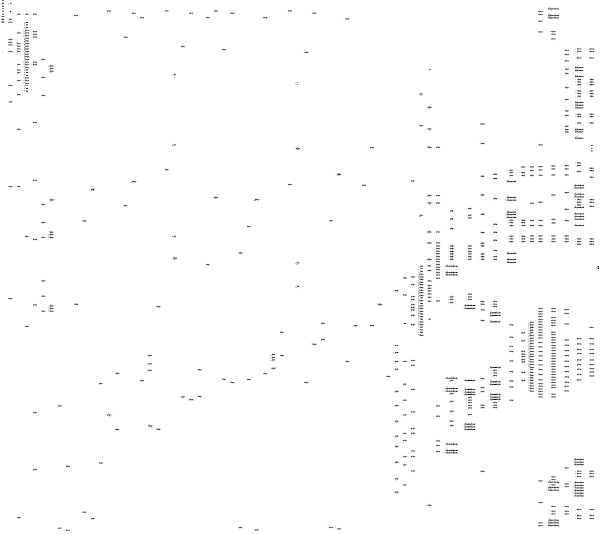 digraph G {
	size = "4,4";
	rankdir = LR
	"S" -> "0c34m1p02"
	"0c34m10p00" -> "0c34m10p10"
	"0c34m10p00" -> "0c34m10p40"
	"0c34m10p01" -> "0c34m10p11"
	"0c34m10p01" -> "0c34m10p41"
	"0c34m10p02" -> "0c34m10p12"
	"0c34m10p02" -> "0c34m10p42"
	"0c34m10p10" -> "0c34m10p20"
	"0c34m10p10" -> "0c34m10p40"
	"0c34m10p11" -> "0c34m10p21"
	"0c34m10p11" -> "0c34m10p41"
	"0c34m10p12" -> "0c34m10p22"
	"0c34m10p12" -> "0c34m10p42"
	"0c34m10p20" -> "0c34m10p30"
	"0c34m10p21" -> "0c34m10p31"
	"0c34m10p22" -> "0c34m10p32"
	"0c34m10p30" -> "0c34m10p50"
	"0c34m10p31" -> "0c34m10p51"
	"0c34m10p32" -> "0c34m10p52"
	"0c34m10p40" -> "0c34m10p50"
	"0c34m10p41" -> "0c34m10p51"
	"0c34m10p42" -> "0c34m10p52"
	"0c34m10p50" -> "0c34m10p5r0"
	"0c34m10p51" -> "0c34m10p5r1"
	"0c34m10p52" -> "0c34m10p5r2"
	"0c34m10p5r0" -> "eps"
	"0c34m1p00" -> "0c34m1p10"
	"0c34m1p00" -> "0c34m1p60"
	"0c34m1p01" -> "0c34m1p11"
	"0c34m1p01" -> "0c34m1p61"
	"0c34m1p02" -> "0c34m1p12"
	"0c34m1p02" -> "0c34m1p62"
	"0c34m1p10" -> "0_init_0"
	"0c34m1p10" -> "0c34m3p00"
	"0c34m1p10" -> "0c34m1p20"
	"0c34m1p10" -> "0_init_0"
	"0c34m1p10" -> "0c34m3p01"
	"0c34m1p10" -> "1c34m1p20"
	"0c34m1p10" -> "0_init_0"
	"0c34m1p10" -> "0c34m3p02"
	"0c34m1p10" -> "2c34m1p20"
	"0c34m1p10" -> "0_init_1"
	"0c34m1p10" -> "1c34m3p00"
	"0c34m1p10" -> "0c34m1p20"
	"0c34m1p10" -> "0_init_1"
	"0c34m1p10" -> "1c34m3p01"
	"0c34m1p10" -> "1c34m1p20"
	"0c34m1p10" -> "0_init_1"
	"0c34m1p10" -> "1c34m3p02"
	"0c34m1p10" -> "2c34m1p20"
	"0c34m1p10" -> "0_init_2"
	"0c34m1p10" -> "2c34m3p00"
	"0c34m1p10" -> "0c34m1p20"
	"0c34m1p10" -> "0_init_2"
	"0c34m1p10" -> "2c34m3p01"
	"0c34m1p10" -> "1c34m1p20"
	"0c34m1p10" -> "0_init_2"
	"0c34m1p10" -> "2c34m3p02"
	"0c34m1p10" -> "2c34m1p20"
	"0c34m1p11" -> "0_init_0"
	"0c34m1p11" -> "0c34m3p00"
	"0c34m1p11" -> "0c34m1p21"
	"0c34m1p11" -> "0_init_0"
	"0c34m1p11" -> "0c34m3p01"
	"0c34m1p11" -> "1c34m1p21"
	"0c34m1p11" -> "0_init_0"
	"0c34m1p11" -> "0c34m3p02"
	"0c34m1p11" -> "2c34m1p21"
	"0c34m1p11" -> "0_init_1"
	"0c34m1p11" -> "1c34m3p00"
	"0c34m1p11" -> "0c34m1p21"
	"0c34m1p11" -> "0_init_1"
	"0c34m1p11" -> "1c34m3p01"
	"0c34m1p11" -> "1c34m1p21"
	"0c34m1p11" -> "0_init_1"
	"0c34m1p11" -> "1c34m3p02"
	"0c34m1p11" -> "2c34m1p21"
	"0c34m1p11" -> "0_init_2"
	"0c34m1p11" -> "2c34m3p00"
	"0c34m1p11" -> "0c34m1p21"
	"0c34m1p11" -> "0_init_2"
	"0c34m1p11" -> "2c34m3p01"
	"0c34m1p11" -> "1c34m1p21"
	"0c34m1p11" -> "0_init_2"
	"0c34m1p11" -> "2c34m3p02"
	"0c34m1p11" -> "2c34m1p21"
	"0c34m1p12" -> "0_init_0"
	"0c34m1p12" -> "0c34m3p00"
	"0c34m1p12" -> "0c34m1p22"
	"0c34m1p12" -> "0_init_0"
	"0c34m1p12" -> "0c34m3p01"
	"0c34m1p12" -> "1c34m1p22"
	"0c34m1p12" -> "0_init_0"
	"0c34m1p12" -> "0c34m3p02"
	"0c34m1p12" -> "2c34m1p22"
	"0c34m1p12" -> "0_init_1"
	"0c34m1p12" -> "1c34m3p00"
	"0c34m1p12" -> "0c34m1p22"
	"0c34m1p12" -> "0_init_1"
	"0c34m1p12" -> "1c34m3p01"
	"0c34m1p12" -> "1c34m1p22"
	"0c34m1p12" -> "0_init_1"
	"0c34m1p12" -> "1c34m3p02"
	"0c34m1p12" -> "2c34m1p22"
	"0c34m1p12" -> "0_init_2"
	"0c34m1p12" -> "2c34m3p00"
	"0c34m1p12" -> "0c34m1p22"
	"0c34m1p12" -> "0_init_2"
	"0c34m1p12" -> "2c34m3p01"
	"0c34m1p12" -> "1c34m1p22"
	"0c34m1p12" -> "0_init_2"
	"0c34m1p12" -> "2c34m3p02"
	"0c34m1p12" -> "2c34m1p22"
	"0c34m1p100" -> "0java-lang-Throwable-toString0"
	"0c34m1p100" -> "eps"
	"0c34m1p100" -> "0c34m1p110"
	"0c34m1p100" -> "0java-lang-Throwable-toString1"
	"0c34m1p100" -> "eps"
	"0c34m1p100" -> "1c34m1p110"
	"0c34m1p100" -> "0java-lang-Throwable-toString2"
	"0c34m1p100" -> "eps"
	"0c34m1p100" -> "2c34m1p110"
	"0c34m1p101" -> "0java-lang-Throwable-toString0"
	"0c34m1p101" -> "eps"
	"0c34m1p101" -> "0c34m1p111"
	"0c34m1p101" -> "0java-lang-Throwable-toString1"
	"0c34m1p101" -> "eps"
	"0c34m1p101" -> "1c34m1p111"
	"0c34m1p101" -> "0java-lang-Throwable-toString2"
	"0c34m1p101" -> "eps"
	"0c34m1p101" -> "2c34m1p111"
	"0c34m1p102" -> "0java-lang-Throwable-toString0"
	"0c34m1p102" -> "eps"
	"0c34m1p102" -> "0c34m1p112"
	"0c34m1p102" -> "0java-lang-Throwable-toString1"
	"0c34m1p102" -> "eps"
	"0c34m1p102" -> "1c34m1p112"
	"0c34m1p102" -> "0java-lang-Throwable-toString2"
	"0c34m1p102" -> "eps"
	"0c34m1p102" -> "2c34m1p112"
	"0c34m1p110" -> "0c34m1p120"
	"0c34m1p111" -> "0c34m1p121"
	"0c34m1p112" -> "0c34m1p122"
	"0c34m1p120" -> "0java-io-PrintStream-print0"
	"0c34m1p120" -> "eps"
	"0c34m1p120" -> "0c34m1p130"
	"0c34m1p120" -> "0java-io-PrintStream-print1"
	"0c34m1p120" -> "eps"
	"0c34m1p120" -> "1c34m1p130"
	"0c34m1p120" -> "0java-io-PrintStream-print2"
	"0c34m1p120" -> "eps"
	"0c34m1p120" -> "2c34m1p130"
	"0c34m1p121" -> "0java-io-PrintStream-print0"
	"0c34m1p121" -> "eps"
	"0c34m1p121" -> "0c34m1p131"
	"0c34m1p121" -> "0java-io-PrintStream-print1"
	"0c34m1p121" -> "eps"
	"0c34m1p121" -> "1c34m1p131"
	"0c34m1p121" -> "0java-io-PrintStream-print2"
	"0c34m1p121" -> "eps"
	"0c34m1p121" -> "2c34m1p131"
	"0c34m1p122" -> "0java-io-PrintStream-print0"
	"0c34m1p122" -> "eps"
	"0c34m1p122" -> "0c34m1p132"
	"0c34m1p122" -> "0java-io-PrintStream-print1"
	"0c34m1p122" -> "eps"
	"0c34m1p122" -> "1c34m1p132"
	"0c34m1p122" -> "0java-io-PrintStream-print2"
	"0c34m1p122" -> "eps"
	"0c34m1p122" -> "2c34m1p132"
	"0c34m1p130" -> "0c34m1p13r0"
	"0c34m1p131" -> "0c34m1p13r1"
	"0c34m1p132" -> "0c34m1p13r2"
	"0c34m1p13r0" -> "eps"
	"0c34m1p20" -> "0c34m1p30"
	"0c34m1p21" -> "0c34m1p31"
	"0c34m1p22" -> "0c34m1p32"
	"0c34m1p30" -> "0c34m1p40"
	"0c34m1p31" -> "0c34m1p41"
	"0c34m1p32" -> "0c34m1p42"
	"0c34m1p40" -> "0vote0"
	"0c34m1p40" -> "0c34m6p00"
	"0c34m1p40" -> "0c34m1p50"
	"0c34m1p40" -> "0vote0"
	"0c34m1p40" -> "0c34m6p01"
	"0c34m1p40" -> "1c34m1p50"
	"0c34m1p40" -> "0vote0"
	"0c34m1p40" -> "0c34m6p02"
	"0c34m1p40" -> "2c34m1p50"
	"0c34m1p40" -> "0vote1"
	"0c34m1p40" -> "1c34m6p00"
	"0c34m1p40" -> "0c34m1p50"
	"0c34m1p40" -> "0vote1"
	"0c34m1p40" -> "1c34m6p01"
	"0c34m1p40" -> "1c34m1p50"
	"0c34m1p40" -> "0vote1"
	"0c34m1p40" -> "1c34m6p02"
	"0c34m1p40" -> "2c34m1p50"
	"0c34m1p40" -> "0vote2"
	"0c34m1p40" -> "2c34m6p00"
	"0c34m1p40" -> "0c34m1p50"
	"0c34m1p40" -> "0vote2"
	"0c34m1p40" -> "2c34m6p01"
	"0c34m1p40" -> "1c34m1p50"
	"0c34m1p40" -> "0vote2"
	"0c34m1p40" -> "2c34m6p02"
	"0c34m1p40" -> "2c34m1p50"
	"0c34m1p41" -> "0vote0"
	"0c34m1p41" -> "0c34m6p00"
	"0c34m1p41" -> "0c34m1p51"
	"0c34m1p41" -> "0vote0"
	"0c34m1p41" -> "0c34m6p01"
	"0c34m1p41" -> "1c34m1p51"
	"0c34m1p41" -> "0vote0"
	"0c34m1p41" -> "0c34m6p02"
	"0c34m1p41" -> "2c34m1p51"
	"0c34m1p41" -> "0vote1"
	"0c34m1p41" -> "1c34m6p00"
	"0c34m1p41" -> "0c34m1p51"
	"0c34m1p41" -> "0vote1"
	"0c34m1p41" -> "1c34m6p01"
	"0c34m1p41" -> "1c34m1p51"
	"0c34m1p41" -> "0vote1"
	"0c34m1p41" -> "1c34m6p02"
	"0c34m1p41" -> "2c34m1p51"
	"0c34m1p41" -> "0vote2"
	"0c34m1p41" -> "2c34m6p00"
	"0c34m1p41" -> "0c34m1p51"
	"0c34m1p41" -> "0vote2"
	"0c34m1p41" -> "2c34m6p01"
	"0c34m1p41" -> "1c34m1p51"
	"0c34m1p41" -> "0vote2"
	"0c34m1p41" -> "2c34m6p02"
	"0c34m1p41" -> "2c34m1p51"
	"0c34m1p42" -> "0vote0"
	"0c34m1p42" -> "0c34m6p00"
	"0c34m1p42" -> "0c34m1p52"
	"0c34m1p42" -> "0vote0"
	"0c34m1p42" -> "0c34m6p01"
	"0c34m1p42" -> "1c34m1p52"
	"0c34m1p42" -> "0vote0"
	"0c34m1p42" -> "0c34m6p02"
	"0c34m1p42" -> "2c34m1p52"
	"0c34m1p42" -> "0vote1"
	"0c34m1p42" -> "1c34m6p00"
	"0c34m1p42" -> "0c34m1p52"
	"0c34m1p42" -> "0vote1"
	"0c34m1p42" -> "1c34m6p01"
	"0c34m1p42" -> "1c34m1p52"
	"0c34m1p42" -> "0vote1"
	"0c34m1p42" -> "1c34m6p02"
	"0c34m1p42" -> "2c34m1p52"
	"0c34m1p42" -> "0vote2"
	"0c34m1p42" -> "2c34m6p00"
	"0c34m1p42" -> "0c34m1p52"
	"0c34m1p42" -> "0vote2"
	"0c34m1p42" -> "2c34m6p01"
	"0c34m1p42" -> "1c34m1p52"
	"0c34m1p42" -> "0vote2"
	"0c34m1p42" -> "2c34m6p02"
	"0c34m1p42" -> "2c34m1p52"
	"0c34m1p50" -> "0c34m1p130"
	"0c34m1p51" -> "0c34m1p131"
	"0c34m1p52" -> "0c34m1p132"
	"0c34m1p60" -> "0c34m1p70"
	"0c34m1p61" -> "0c34m1p71"
	"0c34m1p62" -> "0c34m1p72"
	"0c34m1p70" -> "0c34m1p80"
	"0c34m1p71" -> "0c34m1p81"
	"0c34m1p72" -> "0c34m1p82"
	"0c34m1p80" -> "0c34m1p90"
	"0c34m1p81" -> "0c34m1p91"
	"0c34m1p82" -> "0c34m1p92"
	"0c34m1p90" -> "0c34m1p100"
	"0c34m1p91" -> "0c34m1p101"
	"0c34m1p92" -> "0c34m1p102"
	"0c34m3p00" -> "0c34m3p10"
	"0c34m3p01" -> "0c34m3p11"
	"0c34m3p02" -> "0c34m3p12"
	"0c34m3p10" -> "0java-lang-Object-_init_0"
	"0c34m3p10" -> "eps"
	"0c34m3p10" -> "0c34m3p20"
	"0c34m3p10" -> "0java-lang-Object-_init_1"
	"0c34m3p10" -> "eps"
	"0c34m3p10" -> "1c34m3p20"
	"0c34m3p10" -> "0java-lang-Object-_init_2"
	"0c34m3p10" -> "eps"
	"0c34m3p10" -> "2c34m3p20"
	"0c34m3p11" -> "0java-lang-Object-_init_0"
	"0c34m3p11" -> "eps"
	"0c34m3p11" -> "0c34m3p21"
	"0c34m3p11" -> "0java-lang-Object-_init_1"
	"0c34m3p11" -> "eps"
	"0c34m3p11" -> "1c34m3p21"
	"0c34m3p11" -> "0java-lang-Object-_init_2"
	"0c34m3p11" -> "eps"
	"0c34m3p11" -> "2c34m3p21"
	"0c34m3p12" -> "0java-lang-Object-_init_0"
	"0c34m3p12" -> "eps"
	"0c34m3p12" -> "0c34m3p22"
	"0c34m3p12" -> "0java-lang-Object-_init_1"
	"0c34m3p12" -> "eps"
	"0c34m3p12" -> "1c34m3p22"
	"0c34m3p12" -> "0java-lang-Object-_init_2"
	"0c34m3p12" -> "eps"
	"0c34m3p12" -> "2c34m3p22"
	"0c34m3p20" -> "0c34m3p2r0"
	"0c34m3p21" -> "0c34m3p2r1"
	"0c34m3p22" -> "0c34m3p2r2"
	"0c34m3p2r0" -> "eps"
	"0c34m4p00" -> "0c34m4p10"
	"0c34m4p01" -> "0c34m4p11"
	"0c34m4p02" -> "0c34m4p12"
	"0c34m4p10" -> "0c34m4p20"
	"0c34m4p11" -> "0c34m4p21"
	"0c34m4p12" -> "0c34m4p22"
	"0c34m4p100" -> "0c34m4p110"
	"0c34m4p100" -> "0c34m4p120"
	"0c34m4p101" -> "0c34m4p111"
	"0c34m4p101" -> "0c34m4p121"
	"0c34m4p102" -> "0c34m4p112"
	"0c34m4p102" -> "0c34m4p122"
	"0c34m4p110" -> "0c34m4p11r0"
	"0c34m4p111" -> "0c34m4p11r1"
	"0c34m4p112" -> "0c34m4p11r2"
	"0c34m4p11r0" -> "eps"
	"0c34m4p120" -> "0c34m4p12r0"
	"0c34m4p121" -> "0c34m4p12r1"
	"0c34m4p122" -> "0c34m4p12r2"
	"0c34m4p12r0" -> "eps"
	"0c34m4p20" -> "0c34m4p30"
	"0c34m4p21" -> "0c34m4p31"
	"0c34m4p22" -> "0c34m4p32"
	"0c34m4p30" -> "0java-io-InputStreamReader-_init_0"
	"0c34m4p30" -> "eps"
	"0c34m4p30" -> "0c34m4p40"
	"0c34m4p30" -> "0java-io-InputStreamReader-_init_1"
	"0c34m4p30" -> "eps"
	"0c34m4p30" -> "1c34m4p40"
	"0c34m4p30" -> "0java-io-InputStreamReader-_init_2"
	"0c34m4p30" -> "eps"
	"0c34m4p30" -> "2c34m4p40"
	"0c34m4p31" -> "0java-io-InputStreamReader-_init_0"
	"0c34m4p31" -> "eps"
	"0c34m4p31" -> "0c34m4p41"
	"0c34m4p31" -> "0java-io-InputStreamReader-_init_1"
	"0c34m4p31" -> "eps"
	"0c34m4p31" -> "1c34m4p41"
	"0c34m4p31" -> "0java-io-InputStreamReader-_init_2"
	"0c34m4p31" -> "eps"
	"0c34m4p31" -> "2c34m4p41"
	"0c34m4p32" -> "0java-io-InputStreamReader-_init_0"
	"0c34m4p32" -> "eps"
	"0c34m4p32" -> "0c34m4p42"
	"0c34m4p32" -> "0java-io-InputStreamReader-_init_1"
	"0c34m4p32" -> "eps"
	"0c34m4p32" -> "1c34m4p42"
	"0c34m4p32" -> "0java-io-InputStreamReader-_init_2"
	"0c34m4p32" -> "eps"
	"0c34m4p32" -> "2c34m4p42"
	"0c34m4p40" -> "0java-io-BufferedReader-_init_0"
	"0c34m4p40" -> "eps"
	"0c34m4p40" -> "0c34m4p50"
	"0c34m4p40" -> "0java-io-BufferedReader-_init_1"
	"0c34m4p40" -> "eps"
	"0c34m4p40" -> "1c34m4p50"
	"0c34m4p40" -> "0java-io-BufferedReader-_init_2"
	"0c34m4p40" -> "eps"
	"0c34m4p40" -> "2c34m4p50"
	"0c34m4p41" -> "0java-io-BufferedReader-_init_0"
	"0c34m4p41" -> "eps"
	"0c34m4p41" -> "0c34m4p51"
	"0c34m4p41" -> "0java-io-BufferedReader-_init_1"
	"0c34m4p41" -> "eps"
	"0c34m4p41" -> "1c34m4p51"
	"0c34m4p41" -> "0java-io-BufferedReader-_init_2"
	"0c34m4p41" -> "eps"
	"0c34m4p41" -> "2c34m4p51"
	"0c34m4p42" -> "0java-io-BufferedReader-_init_0"
	"0c34m4p42" -> "eps"
	"0c34m4p42" -> "0c34m4p52"
	"0c34m4p42" -> "0java-io-BufferedReader-_init_1"
	"0c34m4p42" -> "eps"
	"0c34m4p42" -> "1c34m4p52"
	"0c34m4p42" -> "0java-io-BufferedReader-_init_2"
	"0c34m4p42" -> "eps"
	"0c34m4p42" -> "2c34m4p52"
	"0c34m4p50" -> "0c34m4p60"
	"0c34m4p51" -> "0c34m4p61"
	"0c34m4p52" -> "0c34m4p62"
	"0c34m4p60" -> "0java-io-BufferedReader-read0"
	"0c34m4p60" -> "eps"
	"0c34m4p60" -> "0c34m4p70"
	"0c34m4p60" -> "0java-io-BufferedReader-read1"
	"0c34m4p60" -> "eps"
	"0c34m4p60" -> "1c34m4p70"
	"0c34m4p60" -> "0java-io-BufferedReader-read2"
	"0c34m4p60" -> "eps"
	"0c34m4p60" -> "2c34m4p70"
	"0c34m4p61" -> "0java-io-BufferedReader-read0"
	"0c34m4p61" -> "eps"
	"0c34m4p61" -> "0c34m4p71"
	"0c34m4p61" -> "0java-io-BufferedReader-read1"
	"0c34m4p61" -> "eps"
	"0c34m4p61" -> "1c34m4p71"
	"0c34m4p61" -> "0java-io-BufferedReader-read2"
	"0c34m4p61" -> "eps"
	"0c34m4p61" -> "2c34m4p71"
	"0c34m4p62" -> "0java-io-BufferedReader-read0"
	"0c34m4p62" -> "eps"
	"0c34m4p62" -> "0c34m4p72"
	"0c34m4p62" -> "0java-io-BufferedReader-read1"
	"0c34m4p62" -> "eps"
	"0c34m4p62" -> "1c34m4p72"
	"0c34m4p62" -> "0java-io-BufferedReader-read2"
	"0c34m4p62" -> "eps"
	"0c34m4p62" -> "2c34m4p72"
	"0c34m4p70" -> "0c34m4p80"
	"0c34m4p71" -> "0c34m4p81"
	"0c34m4p72" -> "0c34m4p82"
	"0c34m4p80" -> "0c34m4p90"
	"0c34m4p81" -> "0c34m4p91"
	"0c34m4p82" -> "0c34m4p92"
	"0c34m4p90" -> "0validate0"
	"0c34m4p90" -> "0c34m10p00"
	"0c34m4p90" -> "0c34m4p100"
	"0c34m4p90" -> "0validate0"
	"0c34m4p90" -> "0c34m10p01"
	"0c34m4p90" -> "1c34m4p100"
	"0c34m4p90" -> "0validate0"
	"0c34m4p90" -> "0c34m10p02"
	"0c34m4p90" -> "2c34m4p100"
	"0c34m4p90" -> "0validate1"
	"0c34m4p90" -> "1c34m10p00"
	"0c34m4p90" -> "0c34m4p100"
	"0c34m4p90" -> "0validate1"
	"0c34m4p90" -> "1c34m10p01"
	"0c34m4p90" -> "1c34m4p100"
	"0c34m4p90" -> "0validate1"
	"0c34m4p90" -> "1c34m10p02"
	"0c34m4p90" -> "2c34m4p100"
	"0c34m4p90" -> "0validate2"
	"0c34m4p90" -> "2c34m10p00"
	"0c34m4p90" -> "0c34m4p100"
	"0c34m4p90" -> "0validate2"
	"0c34m4p90" -> "2c34m10p01"
	"0c34m4p90" -> "1c34m4p100"
	"0c34m4p90" -> "0validate2"
	"0c34m4p90" -> "2c34m10p02"
	"0c34m4p90" -> "2c34m4p100"
	"0c34m4p91" -> "0validate0"
	"0c34m4p91" -> "0c34m10p00"
	"0c34m4p91" -> "0c34m4p101"
	"0c34m4p91" -> "0validate0"
	"0c34m4p91" -> "0c34m10p01"
	"0c34m4p91" -> "1c34m4p101"
	"0c34m4p91" -> "0validate0"
	"0c34m4p91" -> "0c34m10p02"
	"0c34m4p91" -> "2c34m4p101"
	"0c34m4p91" -> "0validate1"
	"0c34m4p91" -> "1c34m10p00"
	"0c34m4p91" -> "0c34m4p101"
	"0c34m4p91" -> "0validate1"
	"0c34m4p91" -> "1c34m10p01"
	"0c34m4p91" -> "1c34m4p101"
	"0c34m4p91" -> "0validate1"
	"0c34m4p91" -> "1c34m10p02"
	"0c34m4p91" -> "2c34m4p101"
	"0c34m4p91" -> "0validate2"
	"0c34m4p91" -> "2c34m10p00"
	"0c34m4p91" -> "0c34m4p101"
	"0c34m4p91" -> "0validate2"
	"0c34m4p91" -> "2c34m10p01"
	"0c34m4p91" -> "1c34m4p101"
	"0c34m4p91" -> "0validate2"
	"0c34m4p91" -> "2c34m10p02"
	"0c34m4p91" -> "2c34m4p101"
	"0c34m4p92" -> "0validate0"
	"0c34m4p92" -> "0c34m10p00"
	"0c34m4p92" -> "0c34m4p102"
	"0c34m4p92" -> "0validate0"
	"0c34m4p92" -> "0c34m10p01"
	"0c34m4p92" -> "1c34m4p102"
	"0c34m4p92" -> "0validate0"
	"0c34m4p92" -> "0c34m10p02"
	"0c34m4p92" -> "2c34m4p102"
	"0c34m4p92" -> "0validate1"
	"0c34m4p92" -> "1c34m10p00"
	"0c34m4p92" -> "0c34m4p102"
	"0c34m4p92" -> "0validate1"
	"0c34m4p92" -> "1c34m10p01"
	"0c34m4p92" -> "1c34m4p102"
	"0c34m4p92" -> "0validate1"
	"0c34m4p92" -> "1c34m10p02"
	"0c34m4p92" -> "2c34m4p102"
	"0c34m4p92" -> "0validate2"
	"0c34m4p92" -> "2c34m10p00"
	"0c34m4p92" -> "0c34m4p102"
	"0c34m4p92" -> "0validate2"
	"0c34m4p92" -> "2c34m10p01"
	"0c34m4p92" -> "1c34m4p102"
	"0c34m4p92" -> "0validate2"
	"0c34m4p92" -> "2c34m10p02"
	"0c34m4p92" -> "2c34m4p102"
	"0c34m5p00" -> "0c34m5p10"
	"0c34m5p01" -> "0c34m5p11"
	"0c34m5p02" -> "0c34m5p12"
	"0c34m5p10" -> "0c34m5p20"
	"0c34m5p11" -> "0c34m5p21"
	"0c34m5p12" -> "0c34m5p22"
	"0c34m5p100" -> "0c34m5p110"
	"0c34m5p101" -> "0c34m5p111"
	"0c34m5p102" -> "0c34m5p112"
	"0c34m5p110" -> "0c34m5p120"
	"0c34m5p111" -> "0c34m5p121"
	"0c34m5p112" -> "0c34m5p122"
	"0c34m5p120" -> "0java-io-PrintStream-printf0"
	"0c34m5p120" -> "eps"
	"0c34m5p120" -> "0c34m5p130"
	"0c34m5p120" -> "0java-io-PrintStream-printf1"
	"0c34m5p120" -> "eps"
	"0c34m5p120" -> "1c34m5p130"
	"0c34m5p120" -> "0java-io-PrintStream-printf2"
	"0c34m5p120" -> "eps"
	"0c34m5p120" -> "2c34m5p130"
	"0c34m5p121" -> "0java-io-PrintStream-printf0"
	"0c34m5p121" -> "eps"
	"0c34m5p121" -> "0c34m5p131"
	"0c34m5p121" -> "0java-io-PrintStream-printf1"
	"0c34m5p121" -> "eps"
	"0c34m5p121" -> "1c34m5p131"
	"0c34m5p121" -> "0java-io-PrintStream-printf2"
	"0c34m5p121" -> "eps"
	"0c34m5p121" -> "2c34m5p131"
	"0c34m5p122" -> "0java-io-PrintStream-printf0"
	"0c34m5p122" -> "eps"
	"0c34m5p122" -> "0c34m5p132"
	"0c34m5p122" -> "0java-io-PrintStream-printf1"
	"0c34m5p122" -> "eps"
	"0c34m5p122" -> "1c34m5p132"
	"0c34m5p122" -> "0java-io-PrintStream-printf2"
	"0c34m5p122" -> "eps"
	"0c34m5p122" -> "2c34m5p132"
	"0c34m5p130" -> "0c34m5p13r0"
	"0c34m5p131" -> "0c34m5p13r1"
	"0c34m5p132" -> "0c34m5p13r2"
	"0c34m5p13r0" -> "eps"
	"0c34m5p20" -> "0c34m5p30"
	"0c34m5p21" -> "0c34m5p31"
	"0c34m5p22" -> "0c34m5p32"
	"0c34m5p30" -> "0c34m5p40"
	"0c34m5p31" -> "0c34m5p41"
	"0c34m5p32" -> "0c34m5p42"
	"0c34m5p40" -> "0c34m5p50"
	"0c34m5p41" -> "0c34m5p51"
	"0c34m5p42" -> "0c34m5p52"
	"0c34m5p50" -> "0c34m5p60"
	"0c34m5p51" -> "0c34m5p61"
	"0c34m5p52" -> "0c34m5p62"
	"0c34m5p60" -> "0java-lang-Integer-valueOf0"
	"0c34m5p60" -> "eps"
	"0c34m5p60" -> "0c34m5p70"
	"0c34m5p60" -> "0java-lang-Integer-valueOf1"
	"0c34m5p60" -> "eps"
	"0c34m5p60" -> "1c34m5p70"
	"0c34m5p60" -> "0java-lang-Integer-valueOf2"
	"0c34m5p60" -> "eps"
	"0c34m5p60" -> "2c34m5p70"
	"0c34m5p61" -> "0java-lang-Integer-valueOf0"
	"0c34m5p61" -> "eps"
	"0c34m5p61" -> "0c34m5p71"
	"0c34m5p61" -> "0java-lang-Integer-valueOf1"
	"0c34m5p61" -> "eps"
	"0c34m5p61" -> "1c34m5p71"
	"0c34m5p61" -> "0java-lang-Integer-valueOf2"
	"0c34m5p61" -> "eps"
	"0c34m5p61" -> "2c34m5p71"
	"0c34m5p62" -> "0java-lang-Integer-valueOf0"
	"0c34m5p62" -> "eps"
	"0c34m5p62" -> "0c34m5p72"
	"0c34m5p62" -> "0java-lang-Integer-valueOf1"
	"0c34m5p62" -> "eps"
	"0c34m5p62" -> "1c34m5p72"
	"0c34m5p62" -> "0java-lang-Integer-valueOf2"
	"0c34m5p62" -> "eps"
	"0c34m5p62" -> "2c34m5p72"
	"0c34m5p70" -> "0c34m5p80"
	"0c34m5p71" -> "0c34m5p81"
	"0c34m5p72" -> "0c34m5p82"
	"0c34m5p80" -> "0c34m5p90"
	"0c34m5p81" -> "0c34m5p91"
	"0c34m5p82" -> "0c34m5p92"
	"0c34m5p90" -> "0c34m5p100"
	"0c34m5p91" -> "0c34m5p101"
	"0c34m5p92" -> "0c34m5p102"
	"0c34m6p00" -> "0c34m6p10"
	"0c34m6p01" -> "0c34m6p11"
	"0c34m6p02" -> "0c34m6p12"
	"0c34m6p10" -> "0getVote0"
	"0c34m6p10" -> "0c34m4p00"
	"0c34m6p10" -> "0c34m6p20"
	"0c34m6p10" -> "0getVote0"
	"0c34m6p10" -> "0c34m4p01"
	"0c34m6p10" -> "1c34m6p20"
	"0c34m6p10" -> "0getVote0"
	"0c34m6p10" -> "0c34m4p02"
	"0c34m6p10" -> "2c34m6p20"
	"0c34m6p10" -> "0getVote1"
	"0c34m6p10" -> "1c34m4p00"
	"0c34m6p10" -> "0c34m6p20"
	"0c34m6p10" -> "0getVote1"
	"0c34m6p10" -> "1c34m4p01"
	"0c34m6p10" -> "1c34m6p20"
	"0c34m6p10" -> "0getVote1"
	"0c34m6p10" -> "1c34m4p02"
	"0c34m6p10" -> "2c34m6p20"
	"0c34m6p10" -> "0getVote2"
	"0c34m6p10" -> "2c34m4p00"
	"0c34m6p10" -> "0c34m6p20"
	"0c34m6p10" -> "0getVote2"
	"0c34m6p10" -> "2c34m4p01"
	"0c34m6p10" -> "1c34m6p20"
	"0c34m6p10" -> "0getVote2"
	"0c34m6p10" -> "2c34m4p02"
	"0c34m6p10" -> "2c34m6p20"
	"0c34m6p11" -> "0getVote0"
	"0c34m6p11" -> "0c34m4p00"
	"0c34m6p11" -> "0c34m6p21"
	"0c34m6p11" -> "0getVote0"
	"0c34m6p11" -> "0c34m4p01"
	"0c34m6p11" -> "1c34m6p21"
	"0c34m6p11" -> "0getVote0"
	"0c34m6p11" -> "0c34m4p02"
	"0c34m6p11" -> "2c34m6p21"
	"0c34m6p11" -> "0getVote1"
	"0c34m6p11" -> "1c34m4p00"
	"0c34m6p11" -> "0c34m6p21"
	"0c34m6p11" -> "0getVote1"
	"0c34m6p11" -> "1c34m4p01"
	"0c34m6p11" -> "1c34m6p21"
	"0c34m6p11" -> "0getVote1"
	"0c34m6p11" -> "1c34m4p02"
	"0c34m6p11" -> "2c34m6p21"
	"0c34m6p11" -> "0getVote2"
	"0c34m6p11" -> "2c34m4p00"
	"0c34m6p11" -> "0c34m6p21"
	"0c34m6p11" -> "0getVote2"
	"0c34m6p11" -> "2c34m4p01"
	"0c34m6p11" -> "1c34m6p21"
	"0c34m6p11" -> "0getVote2"
	"0c34m6p11" -> "2c34m4p02"
	"0c34m6p11" -> "2c34m6p21"
	"0c34m6p12" -> "0getVote0"
	"0c34m6p12" -> "0c34m4p00"
	"0c34m6p12" -> "0c34m6p22"
	"0c34m6p12" -> "0getVote0"
	"0c34m6p12" -> "0c34m4p01"
	"0c34m6p12" -> "1c34m6p22"
	"0c34m6p12" -> "0getVote0"
	"0c34m6p12" -> "0c34m4p02"
	"0c34m6p12" -> "2c34m6p22"
	"0c34m6p12" -> "0getVote1"
	"0c34m6p12" -> "1c34m4p00"
	"0c34m6p12" -> "0c34m6p22"
	"0c34m6p12" -> "0getVote1"
	"0c34m6p12" -> "1c34m4p01"
	"0c34m6p12" -> "1c34m6p22"
	"0c34m6p12" -> "0getVote1"
	"0c34m6p12" -> "1c34m4p02"
	"0c34m6p12" -> "2c34m6p22"
	"0c34m6p12" -> "0getVote2"
	"0c34m6p12" -> "2c34m4p00"
	"0c34m6p12" -> "0c34m6p22"
	"0c34m6p12" -> "0getVote2"
	"0c34m6p12" -> "2c34m4p01"
	"0c34m6p12" -> "1c34m6p22"
	"0c34m6p12" -> "0getVote2"
	"0c34m6p12" -> "2c34m4p02"
	"0c34m6p12" -> "2c34m6p22"
	"0c34m6p20" -> "0c34m6p30"
	"0c34m6p20" -> "0c34m6p60"
	"0c34m6p21" -> "0c34m6p31"
	"0c34m6p21" -> "0c34m6p61"
	"0c34m6p22" -> "0c34m6p32"
	"0c34m6p22" -> "0c34m6p62"
	"0c34m6p30" -> "0c34m6p40"
	"0c34m6p31" -> "0c34m6p41"
	"0c34m6p32" -> "0c34m6p42"
	"0c34m6p40" -> "0submit0"
	"0c34m6p40" -> "0c34m5p00"
	"0c34m6p40" -> "0c34m6p50"
	"0c34m6p40" -> "0submit0"
	"0c34m6p40" -> "0c34m5p01"
	"0c34m6p40" -> "1c34m6p50"
	"0c34m6p40" -> "0submit0"
	"0c34m6p40" -> "0c34m5p02"
	"0c34m6p40" -> "2c34m6p50"
	"0c34m6p40" -> "0submit1"
	"0c34m6p40" -> "1c34m5p00"
	"0c34m6p40" -> "0c34m6p50"
	"0c34m6p40" -> "0submit1"
	"0c34m6p40" -> "1c34m5p01"
	"0c34m6p40" -> "1c34m6p50"
	"0c34m6p40" -> "0submit1"
	"0c34m6p40" -> "1c34m5p02"
	"0c34m6p40" -> "2c34m6p50"
	"0c34m6p40" -> "0submit2"
	"0c34m6p40" -> "2c34m5p00"
	"0c34m6p40" -> "0c34m6p50"
	"0c34m6p40" -> "0submit2"
	"0c34m6p40" -> "2c34m5p01"
	"0c34m6p40" -> "1c34m6p50"
	"0c34m6p40" -> "0submit2"
	"0c34m6p40" -> "2c34m5p02"
	"0c34m6p40" -> "2c34m6p50"
	"0c34m6p41" -> "0submit0"
	"0c34m6p41" -> "0c34m5p00"
	"0c34m6p41" -> "0c34m6p51"
	"0c34m6p41" -> "0submit0"
	"0c34m6p41" -> "0c34m5p01"
	"0c34m6p41" -> "1c34m6p51"
	"0c34m6p41" -> "0submit0"
	"0c34m6p41" -> "0c34m5p02"
	"0c34m6p41" -> "2c34m6p51"
	"0c34m6p41" -> "0submit1"
	"0c34m6p41" -> "1c34m5p00"
	"0c34m6p41" -> "0c34m6p51"
	"0c34m6p41" -> "0submit1"
	"0c34m6p41" -> "1c34m5p01"
	"0c34m6p41" -> "1c34m6p51"
	"0c34m6p41" -> "0submit1"
	"0c34m6p41" -> "1c34m5p02"
	"0c34m6p41" -> "2c34m6p51"
	"0c34m6p41" -> "0submit2"
	"0c34m6p41" -> "2c34m5p00"
	"0c34m6p41" -> "0c34m6p51"
	"0c34m6p41" -> "0submit2"
	"0c34m6p41" -> "2c34m5p01"
	"0c34m6p41" -> "1c34m6p51"
	"0c34m6p41" -> "0submit2"
	"0c34m6p41" -> "2c34m5p02"
	"0c34m6p41" -> "2c34m6p51"
	"0c34m6p42" -> "0submit0"
	"0c34m6p42" -> "0c34m5p00"
	"0c34m6p42" -> "0c34m6p52"
	"0c34m6p42" -> "0submit0"
	"0c34m6p42" -> "0c34m5p01"
	"0c34m6p42" -> "1c34m6p52"
	"0c34m6p42" -> "0submit0"
	"0c34m6p42" -> "0c34m5p02"
	"0c34m6p42" -> "2c34m6p52"
	"0c34m6p42" -> "0submit1"
	"0c34m6p42" -> "1c34m5p00"
	"0c34m6p42" -> "0c34m6p52"
	"0c34m6p42" -> "0submit1"
	"0c34m6p42" -> "1c34m5p01"
	"0c34m6p42" -> "1c34m6p52"
	"0c34m6p42" -> "0submit1"
	"0c34m6p42" -> "1c34m5p02"
	"0c34m6p42" -> "2c34m6p52"
	"0c34m6p42" -> "0submit2"
	"0c34m6p42" -> "2c34m5p00"
	"0c34m6p42" -> "0c34m6p52"
	"0c34m6p42" -> "0submit2"
	"0c34m6p42" -> "2c34m5p01"
	"0c34m6p42" -> "1c34m6p52"
	"0c34m6p42" -> "0submit2"
	"0c34m6p42" -> "2c34m5p02"
	"0c34m6p42" -> "2c34m6p52"
	"0c34m6p50" -> "0c34m6p80"
	"0c34m6p51" -> "0c34m6p81"
	"0c34m6p52" -> "0c34m6p82"
	"0c34m6p60" -> "0c34m6p70"
	"0c34m6p61" -> "0c34m6p71"
	"0c34m6p62" -> "0c34m6p72"
	"0c34m6p70" -> "0vote0"
	"0c34m6p70" -> "0c34m6p00"
	"0c34m6p70" -> "0c34m6p80"
	"0c34m6p70" -> "0vote0"
	"0c34m6p70" -> "0c34m6p01"
	"0c34m6p70" -> "1c34m6p80"
	"0c34m6p70" -> "0vote0"
	"0c34m6p70" -> "0c34m6p02"
	"0c34m6p70" -> "2c34m6p80"
	"0c34m6p70" -> "0vote1"
	"0c34m6p70" -> "1c34m6p00"
	"0c34m6p70" -> "0c34m6p80"
	"0c34m6p70" -> "0vote1"
	"0c34m6p70" -> "1c34m6p01"
	"0c34m6p70" -> "1c34m6p80"
	"0c34m6p70" -> "0vote1"
	"0c34m6p70" -> "1c34m6p02"
	"0c34m6p70" -> "2c34m6p80"
	"0c34m6p70" -> "0vote2"
	"0c34m6p70" -> "2c34m6p00"
	"0c34m6p70" -> "0c34m6p80"
	"0c34m6p70" -> "0vote2"
	"0c34m6p70" -> "2c34m6p01"
	"0c34m6p70" -> "1c34m6p80"
	"0c34m6p70" -> "0vote2"
	"0c34m6p70" -> "2c34m6p02"
	"0c34m6p70" -> "2c34m6p80"
	"0c34m6p71" -> "0vote0"
	"0c34m6p71" -> "0c34m6p00"
	"0c34m6p71" -> "0c34m6p81"
	"0c34m6p71" -> "0vote0"
	"0c34m6p71" -> "0c34m6p01"
	"0c34m6p71" -> "1c34m6p81"
	"0c34m6p71" -> "0vote0"
	"0c34m6p71" -> "0c34m6p02"
	"0c34m6p71" -> "2c34m6p81"
	"0c34m6p71" -> "0vote1"
	"0c34m6p71" -> "1c34m6p00"
	"0c34m6p71" -> "0c34m6p81"
	"0c34m6p71" -> "0vote1"
	"0c34m6p71" -> "1c34m6p01"
	"0c34m6p71" -> "1c34m6p81"
	"0c34m6p71" -> "0vote1"
	"0c34m6p71" -> "1c34m6p02"
	"0c34m6p71" -> "2c34m6p81"
	"0c34m6p71" -> "0vote2"
	"0c34m6p71" -> "2c34m6p00"
	"0c34m6p71" -> "0c34m6p81"
	"0c34m6p71" -> "0vote2"
	"0c34m6p71" -> "2c34m6p01"
	"0c34m6p71" -> "1c34m6p81"
	"0c34m6p71" -> "0vote2"
	"0c34m6p71" -> "2c34m6p02"
	"0c34m6p71" -> "2c34m6p81"
	"0c34m6p72" -> "0vote0"
	"0c34m6p72" -> "0c34m6p00"
	"0c34m6p72" -> "0c34m6p82"
	"0c34m6p72" -> "0vote0"
	"0c34m6p72" -> "0c34m6p01"
	"0c34m6p72" -> "1c34m6p82"
	"0c34m6p72" -> "0vote0"
	"0c34m6p72" -> "0c34m6p02"
	"0c34m6p72" -> "2c34m6p82"
	"0c34m6p72" -> "0vote1"
	"0c34m6p72" -> "1c34m6p00"
	"0c34m6p72" -> "0c34m6p82"
	"0c34m6p72" -> "0vote1"
	"0c34m6p72" -> "1c34m6p01"
	"0c34m6p72" -> "1c34m6p82"
	"0c34m6p72" -> "0vote1"
	"0c34m6p72" -> "1c34m6p02"
	"0c34m6p72" -> "2c34m6p82"
	"0c34m6p72" -> "0vote2"
	"0c34m6p72" -> "2c34m6p00"
	"0c34m6p72" -> "0c34m6p82"
	"0c34m6p72" -> "0vote2"
	"0c34m6p72" -> "2c34m6p01"
	"0c34m6p72" -> "1c34m6p82"
	"0c34m6p72" -> "0vote2"
	"0c34m6p72" -> "2c34m6p02"
	"0c34m6p72" -> "2c34m6p82"
	"0c34m6p80" -> "0c34m6p8r0"
	"0c34m6p81" -> "0c34m6p8r1"
	"0c34m6p82" -> "0c34m6p8r2"
	"0c34m6p8r0" -> "eps"
	"0eps0" -> "eps"
	"0getVote2" -> "getVote"
	"0handle0" -> "handle"
	"0init0" -> "init"
	"0main0" -> "main"
	"0submit0" -> "submit"
	"0vote1" -> "vote"
	"1c34m10p00" -> "1c34m10p10"
	"1c34m10p00" -> "1c34m10p40"
	"1c34m10p01" -> "1c34m10p11"
	"1c34m10p01" -> "1c34m10p41"
	"1c34m10p02" -> "1c34m10p12"
	"1c34m10p02" -> "1c34m10p42"
	"1c34m10p10" -> "1c34m10p20"
	"1c34m10p10" -> "1c34m10p40"
	"1c34m10p11" -> "1c34m10p21"
	"1c34m10p11" -> "1c34m10p41"
	"1c34m10p12" -> "1c34m10p22"
	"1c34m10p12" -> "1c34m10p42"
	"1c34m10p20" -> "1c34m10p30"
	"1c34m10p21" -> "1c34m10p31"
	"1c34m10p22" -> "1c34m10p32"
	"1c34m10p30" -> "1c34m10p50"
	"1c34m10p31" -> "1c34m10p51"
	"1c34m10p32" -> "1c34m10p52"
	"1c34m10p40" -> "1c34m10p50"
	"1c34m10p41" -> "1c34m10p51"
	"1c34m10p42" -> "1c34m10p52"
	"1c34m10p50" -> "1c34m10p5r0"
	"1c34m10p51" -> "1c34m10p5r1"
	"1c34m10p52" -> "1c34m10p5r2"
	"1c34m10p5r1" -> "eps"
	"1c34m1p00" -> "1c34m1p10"
	"1c34m1p00" -> "1c34m1p60"
	"1c34m1p01" -> "1c34m1p11"
	"1c34m1p01" -> "1c34m1p61"
	"1c34m1p02" -> "1c34m1p12"
	"1c34m1p02" -> "1c34m1p62"
	"1c34m1p10" -> "1_init_0"
	"1c34m1p10" -> "0c34m3p00"
	"1c34m1p10" -> "0c34m1p20"
	"1c34m1p10" -> "1_init_0"
	"1c34m1p10" -> "0c34m3p01"
	"1c34m1p10" -> "1c34m1p20"
	"1c34m1p10" -> "1_init_0"
	"1c34m1p10" -> "0c34m3p02"
	"1c34m1p10" -> "2c34m1p20"
	"1c34m1p10" -> "1_init_1"
	"1c34m1p10" -> "1c34m3p00"
	"1c34m1p10" -> "0c34m1p20"
	"1c34m1p10" -> "1_init_1"
	"1c34m1p10" -> "1c34m3p01"
	"1c34m1p10" -> "1c34m1p20"
	"1c34m1p10" -> "1_init_1"
	"1c34m1p10" -> "1c34m3p02"
	"1c34m1p10" -> "2c34m1p20"
	"1c34m1p10" -> "1_init_2"
	"1c34m1p10" -> "2c34m3p00"
	"1c34m1p10" -> "0c34m1p20"
	"1c34m1p10" -> "1_init_2"
	"1c34m1p10" -> "2c34m3p01"
	"1c34m1p10" -> "1c34m1p20"
	"1c34m1p10" -> "1_init_2"
	"1c34m1p10" -> "2c34m3p02"
	"1c34m1p10" -> "2c34m1p20"
	"1c34m1p11" -> "1_init_0"
	"1c34m1p11" -> "0c34m3p00"
	"1c34m1p11" -> "0c34m1p21"
	"1c34m1p11" -> "1_init_0"
	"1c34m1p11" -> "0c34m3p01"
	"1c34m1p11" -> "1c34m1p21"
	"1c34m1p11" -> "1_init_0"
	"1c34m1p11" -> "0c34m3p02"
	"1c34m1p11" -> "2c34m1p21"
	"1c34m1p11" -> "1_init_1"
	"1c34m1p11" -> "1c34m3p00"
	"1c34m1p11" -> "0c34m1p21"
	"1c34m1p11" -> "1_init_1"
	"1c34m1p11" -> "1c34m3p01"
	"1c34m1p11" -> "1c34m1p21"
	"1c34m1p11" -> "1_init_1"
	"1c34m1p11" -> "1c34m3p02"
	"1c34m1p11" -> "2c34m1p21"
	"1c34m1p11" -> "1_init_2"
	"1c34m1p11" -> "2c34m3p00"
	"1c34m1p11" -> "0c34m1p21"
	"1c34m1p11" -> "1_init_2"
	"1c34m1p11" -> "2c34m3p01"
	"1c34m1p11" -> "1c34m1p21"
	"1c34m1p11" -> "1_init_2"
	"1c34m1p11" -> "2c34m3p02"
	"1c34m1p11" -> "2c34m1p21"
	"1c34m1p12" -> "1_init_0"
	"1c34m1p12" -> "0c34m3p00"
	"1c34m1p12" -> "0c34m1p22"
	"1c34m1p12" -> "1_init_0"
	"1c34m1p12" -> "0c34m3p01"
	"1c34m1p12" -> "1c34m1p22"
	"1c34m1p12" -> "1_init_0"
	"1c34m1p12" -> "0c34m3p02"
	"1c34m1p12" -> "2c34m1p22"
	"1c34m1p12" -> "1_init_1"
	"1c34m1p12" -> "1c34m3p00"
	"1c34m1p12" -> "0c34m1p22"
	"1c34m1p12" -> "1_init_1"
	"1c34m1p12" -> "1c34m3p01"
	"1c34m1p12" -> "1c34m1p22"
	"1c34m1p12" -> "1_init_1"
	"1c34m1p12" -> "1c34m3p02"
	"1c34m1p12" -> "2c34m1p22"
	"1c34m1p12" -> "1_init_2"
	"1c34m1p12" -> "2c34m3p00"
	"1c34m1p12" -> "0c34m1p22"
	"1c34m1p12" -> "1_init_2"
	"1c34m1p12" -> "2c34m3p01"
	"1c34m1p12" -> "1c34m1p22"
	"1c34m1p12" -> "1_init_2"
	"1c34m1p12" -> "2c34m3p02"
	"1c34m1p12" -> "2c34m1p22"
	"1c34m1p100" -> "1java-lang-Throwable-toString0"
	"1c34m1p100" -> "eps"
	"1c34m1p100" -> "0c34m1p110"
	"1c34m1p100" -> "1java-lang-Throwable-toString1"
	"1c34m1p100" -> "eps"
	"1c34m1p100" -> "1c34m1p110"
	"1c34m1p100" -> "1java-lang-Throwable-toString2"
	"1c34m1p100" -> "eps"
	"1c34m1p100" -> "2c34m1p110"
	"1c34m1p101" -> "1java-lang-Throwable-toString0"
	"1c34m1p101" -> "eps"
	"1c34m1p101" -> "0c34m1p111"
	"1c34m1p101" -> "1java-lang-Throwable-toString1"
	"1c34m1p101" -> "eps"
	"1c34m1p101" -> "1c34m1p111"
	"1c34m1p101" -> "1java-lang-Throwable-toString2"
	"1c34m1p101" -> "eps"
	"1c34m1p101" -> "2c34m1p111"
	"1c34m1p102" -> "1java-lang-Throwable-toString0"
	"1c34m1p102" -> "eps"
	"1c34m1p102" -> "0c34m1p112"
	"1c34m1p102" -> "1java-lang-Throwable-toString1"
	"1c34m1p102" -> "eps"
	"1c34m1p102" -> "1c34m1p112"
	"1c34m1p102" -> "1java-lang-Throwable-toString2"
	"1c34m1p102" -> "eps"
	"1c34m1p102" -> "2c34m1p112"
	"1c34m1p110" -> "1c34m1p120"
	"1c34m1p111" -> "1c34m1p121"
	"1c34m1p112" -> "1c34m1p122"
	"1c34m1p120" -> "1java-io-PrintStream-print0"
	"1c34m1p120" -> "eps"
	"1c34m1p120" -> "0c34m1p130"
	"1c34m1p120" -> "1java-io-PrintStream-print1"
	"1c34m1p120" -> "eps"
	"1c34m1p120" -> "1c34m1p130"
	"1c34m1p120" -> "1java-io-PrintStream-print2"
	"1c34m1p120" -> "eps"
	"1c34m1p120" -> "2c34m1p130"
	"1c34m1p121" -> "1java-io-PrintStream-print0"
	"1c34m1p121" -> "eps"
	"1c34m1p121" -> "0c34m1p131"
	"1c34m1p121" -> "1java-io-PrintStream-print1"
	"1c34m1p121" -> "eps"
	"1c34m1p121" -> "1c34m1p131"
	"1c34m1p121" -> "1java-io-PrintStream-print2"
	"1c34m1p121" -> "eps"
	"1c34m1p121" -> "2c34m1p131"
	"1c34m1p122" -> "1java-io-PrintStream-print0"
	"1c34m1p122" -> "eps"
	"1c34m1p122" -> "0c34m1p132"
	"1c34m1p122" -> "1java-io-PrintStream-print1"
	"1c34m1p122" -> "eps"
	"1c34m1p122" -> "1c34m1p132"
	"1c34m1p122" -> "1java-io-PrintStream-print2"
	"1c34m1p122" -> "eps"
	"1c34m1p122" -> "2c34m1p132"
	"1c34m1p130" -> "1c34m1p13r0"
	"1c34m1p131" -> "1c34m1p13r1"
	"1c34m1p132" -> "1c34m1p13r2"
	"1c34m1p13r1" -> "eps"
	"1c34m1p20" -> "1c34m1p30"
	"1c34m1p21" -> "1c34m1p31"
	"1c34m1p22" -> "1c34m1p32"
	"1c34m1p30" -> "1c34m1p40"
	"1c34m1p31" -> "1c34m1p41"
	"1c34m1p32" -> "1c34m1p42"
	"1c34m1p40" -> "1vote0"
	"1c34m1p40" -> "0c34m6p00"
	"1c34m1p40" -> "0c34m1p50"
	"1c34m1p40" -> "1vote0"
	"1c34m1p40" -> "0c34m6p01"
	"1c34m1p40" -> "1c34m1p50"
	"1c34m1p40" -> "1vote0"
	"1c34m1p40" -> "0c34m6p02"
	"1c34m1p40" -> "2c34m1p50"
	"1c34m1p40" -> "1vote1"
	"1c34m1p40" -> "1c34m6p00"
	"1c34m1p40" -> "0c34m1p50"
	"1c34m1p40" -> "1vote1"
	"1c34m1p40" -> "1c34m6p01"
	"1c34m1p40" -> "1c34m1p50"
	"1c34m1p40" -> "1vote1"
	"1c34m1p40" -> "1c34m6p02"
	"1c34m1p40" -> "2c34m1p50"
	"1c34m1p40" -> "1vote2"
	"1c34m1p40" -> "2c34m6p00"
	"1c34m1p40" -> "0c34m1p50"
	"1c34m1p40" -> "1vote2"
	"1c34m1p40" -> "2c34m6p01"
	"1c34m1p40" -> "1c34m1p50"
	"1c34m1p40" -> "1vote2"
	"1c34m1p40" -> "2c34m6p02"
	"1c34m1p40" -> "2c34m1p50"
	"1c34m1p41" -> "1vote0"
	"1c34m1p41" -> "0c34m6p00"
	"1c34m1p41" -> "0c34m1p51"
	"1c34m1p41" -> "1vote0"
	"1c34m1p41" -> "0c34m6p01"
	"1c34m1p41" -> "1c34m1p51"
	"1c34m1p41" -> "1vote0"
	"1c34m1p41" -> "0c34m6p02"
	"1c34m1p41" -> "2c34m1p51"
	"1c34m1p41" -> "1vote1"
	"1c34m1p41" -> "1c34m6p00"
	"1c34m1p41" -> "0c34m1p51"
	"1c34m1p41" -> "1vote1"
	"1c34m1p41" -> "1c34m6p01"
	"1c34m1p41" -> "1c34m1p51"
	"1c34m1p41" -> "1vote1"
	"1c34m1p41" -> "1c34m6p02"
	"1c34m1p41" -> "2c34m1p51"
	"1c34m1p41" -> "1vote2"
	"1c34m1p41" -> "2c34m6p00"
	"1c34m1p41" -> "0c34m1p51"
	"1c34m1p41" -> "1vote2"
	"1c34m1p41" -> "2c34m6p01"
	"1c34m1p41" -> "1c34m1p51"
	"1c34m1p41" -> "1vote2"
	"1c34m1p41" -> "2c34m6p02"
	"1c34m1p41" -> "2c34m1p51"
	"1c34m1p42" -> "1vote0"
	"1c34m1p42" -> "0c34m6p00"
	"1c34m1p42" -> "0c34m1p52"
	"1c34m1p42" -> "1vote0"
	"1c34m1p42" -> "0c34m6p01"
	"1c34m1p42" -> "1c34m1p52"
	"1c34m1p42" -> "1vote0"
	"1c34m1p42" -> "0c34m6p02"
	"1c34m1p42" -> "2c34m1p52"
	"1c34m1p42" -> "1vote1"
	"1c34m1p42" -> "1c34m6p00"
	"1c34m1p42" -> "0c34m1p52"
	"1c34m1p42" -> "1vote1"
	"1c34m1p42" -> "1c34m6p01"
	"1c34m1p42" -> "1c34m1p52"
	"1c34m1p42" -> "1vote1"
	"1c34m1p42" -> "1c34m6p02"
	"1c34m1p42" -> "2c34m1p52"
	"1c34m1p42" -> "1vote2"
	"1c34m1p42" -> "2c34m6p00"
	"1c34m1p42" -> "0c34m1p52"
	"1c34m1p42" -> "1vote2"
	"1c34m1p42" -> "2c34m6p01"
	"1c34m1p42" -> "1c34m1p52"
	"1c34m1p42" -> "1vote2"
	"1c34m1p42" -> "2c34m6p02"
	"1c34m1p42" -> "2c34m1p52"
	"1c34m1p50" -> "1c34m1p130"
	"1c34m1p51" -> "1c34m1p131"
	"1c34m1p52" -> "1c34m1p132"
	"1c34m1p60" -> "1c34m1p70"
	"1c34m1p61" -> "1c34m1p71"
	"1c34m1p62" -> "1c34m1p72"
	"1c34m1p70" -> "1c34m1p80"
	"1c34m1p71" -> "1c34m1p81"
	"1c34m1p72" -> "1c34m1p82"
	"1c34m1p80" -> "1c34m1p90"
	"1c34m1p81" -> "1c34m1p91"
	"1c34m1p82" -> "1c34m1p92"
	"1c34m1p90" -> "1c34m1p100"
	"1c34m1p91" -> "1c34m1p101"
	"1c34m1p92" -> "1c34m1p102"
	"1c34m3p00" -> "1c34m3p10"
	"1c34m3p01" -> "1c34m3p11"
	"1c34m3p02" -> "1c34m3p12"
	"1c34m3p10" -> "1java-lang-Object-_init_0"
	"1c34m3p10" -> "eps"
	"1c34m3p10" -> "0c34m3p20"
	"1c34m3p10" -> "1java-lang-Object-_init_1"
	"1c34m3p10" -> "eps"
	"1c34m3p10" -> "1c34m3p20"
	"1c34m3p10" -> "1java-lang-Object-_init_2"
	"1c34m3p10" -> "eps"
	"1c34m3p10" -> "2c34m3p20"
	"1c34m3p11" -> "1java-lang-Object-_init_0"
	"1c34m3p11" -> "eps"
	"1c34m3p11" -> "0c34m3p21"
	"1c34m3p11" -> "1java-lang-Object-_init_1"
	"1c34m3p11" -> "eps"
	"1c34m3p11" -> "1c34m3p21"
	"1c34m3p11" -> "1java-lang-Object-_init_2"
	"1c34m3p11" -> "eps"
	"1c34m3p11" -> "2c34m3p21"
	"1c34m3p12" -> "1java-lang-Object-_init_0"
	"1c34m3p12" -> "eps"
	"1c34m3p12" -> "0c34m3p22"
	"1c34m3p12" -> "1java-lang-Object-_init_1"
	"1c34m3p12" -> "eps"
	"1c34m3p12" -> "1c34m3p22"
	"1c34m3p12" -> "1java-lang-Object-_init_2"
	"1c34m3p12" -> "eps"
	"1c34m3p12" -> "2c34m3p22"
	"1c34m3p20" -> "1c34m3p2r0"
	"1c34m3p21" -> "1c34m3p2r1"
	"1c34m3p22" -> "1c34m3p2r2"
	"1c34m3p2r1" -> "eps"
	"1c34m4p00" -> "1c34m4p10"
	"1c34m4p01" -> "1c34m4p11"
	"1c34m4p02" -> "1c34m4p12"
	"1c34m4p10" -> "1c34m4p20"
	"1c34m4p11" -> "1c34m4p21"
	"1c34m4p12" -> "1c34m4p22"
	"1c34m4p100" -> "1c34m4p110"
	"1c34m4p100" -> "1c34m4p120"
	"1c34m4p101" -> "1c34m4p111"
	"1c34m4p101" -> "1c34m4p121"
	"1c34m4p102" -> "1c34m4p112"
	"1c34m4p102" -> "1c34m4p122"
	"1c34m4p110" -> "1c34m4p11r0"
	"1c34m4p111" -> "1c34m4p11r1"
	"1c34m4p112" -> "1c34m4p11r2"
	"1c34m4p11r1" -> "eps"
	"1c34m4p120" -> "1c34m4p12r0"
	"1c34m4p121" -> "1c34m4p12r1"
	"1c34m4p122" -> "1c34m4p12r2"
	"1c34m4p12r1" -> "eps"
	"1c34m4p20" -> "1c34m4p30"
	"1c34m4p21" -> "1c34m4p31"
	"1c34m4p22" -> "1c34m4p32"
	"1c34m4p30" -> "1java-io-InputStreamReader-_init_0"
	"1c34m4p30" -> "eps"
	"1c34m4p30" -> "0c34m4p40"
	"1c34m4p30" -> "1java-io-InputStreamReader-_init_1"
	"1c34m4p30" -> "eps"
	"1c34m4p30" -> "1c34m4p40"
	"1c34m4p30" -> "1java-io-InputStreamReader-_init_2"
	"1c34m4p30" -> "eps"
	"1c34m4p30" -> "2c34m4p40"
	"1c34m4p31" -> "1java-io-InputStreamReader-_init_0"
	"1c34m4p31" -> "eps"
	"1c34m4p31" -> "0c34m4p41"
	"1c34m4p31" -> "1java-io-InputStreamReader-_init_1"
	"1c34m4p31" -> "eps"
	"1c34m4p31" -> "1c34m4p41"
	"1c34m4p31" -> "1java-io-InputStreamReader-_init_2"
	"1c34m4p31" -> "eps"
	"1c34m4p31" -> "2c34m4p41"
	"1c34m4p32" -> "1java-io-InputStreamReader-_init_0"
	"1c34m4p32" -> "eps"
	"1c34m4p32" -> "0c34m4p42"
	"1c34m4p32" -> "1java-io-InputStreamReader-_init_1"
	"1c34m4p32" -> "eps"
	"1c34m4p32" -> "1c34m4p42"
	"1c34m4p32" -> "1java-io-InputStreamReader-_init_2"
	"1c34m4p32" -> "eps"
	"1c34m4p32" -> "2c34m4p42"
	"1c34m4p40" -> "1java-io-BufferedReader-_init_0"
	"1c34m4p40" -> "eps"
	"1c34m4p40" -> "0c34m4p50"
	"1c34m4p40" -> "1java-io-BufferedReader-_init_1"
	"1c34m4p40" -> "eps"
	"1c34m4p40" -> "1c34m4p50"
	"1c34m4p40" -> "1java-io-BufferedReader-_init_2"
	"1c34m4p40" -> "eps"
	"1c34m4p40" -> "2c34m4p50"
	"1c34m4p41" -> "1java-io-BufferedReader-_init_0"
	"1c34m4p41" -> "eps"
	"1c34m4p41" -> "0c34m4p51"
	"1c34m4p41" -> "1java-io-BufferedReader-_init_1"
	"1c34m4p41" -> "eps"
	"1c34m4p41" -> "1c34m4p51"
	"1c34m4p41" -> "1java-io-BufferedReader-_init_2"
	"1c34m4p41" -> "eps"
	"1c34m4p41" -> "2c34m4p51"
	"1c34m4p42" -> "1java-io-BufferedReader-_init_0"
	"1c34m4p42" -> "eps"
	"1c34m4p42" -> "0c34m4p52"
	"1c34m4p42" -> "1java-io-BufferedReader-_init_1"
	"1c34m4p42" -> "eps"
	"1c34m4p42" -> "1c34m4p52"
	"1c34m4p42" -> "1java-io-BufferedReader-_init_2"
	"1c34m4p42" -> "eps"
	"1c34m4p42" -> "2c34m4p52"
	"1c34m4p50" -> "1c34m4p60"
	"1c34m4p51" -> "1c34m4p61"
	"1c34m4p52" -> "1c34m4p62"
	"1c34m4p60" -> "1java-io-BufferedReader-read0"
	"1c34m4p60" -> "eps"
	"1c34m4p60" -> "0c34m4p70"
	"1c34m4p60" -> "1java-io-BufferedReader-read1"
	"1c34m4p60" -> "eps"
	"1c34m4p60" -> "1c34m4p70"
	"1c34m4p60" -> "1java-io-BufferedReader-read2"
	"1c34m4p60" -> "eps"
	"1c34m4p60" -> "2c34m4p70"
	"1c34m4p61" -> "1java-io-BufferedReader-read0"
	"1c34m4p61" -> "eps"
	"1c34m4p61" -> "0c34m4p71"
	"1c34m4p61" -> "1java-io-BufferedReader-read1"
	"1c34m4p61" -> "eps"
	"1c34m4p61" -> "1c34m4p71"
	"1c34m4p61" -> "1java-io-BufferedReader-read2"
	"1c34m4p61" -> "eps"
	"1c34m4p61" -> "2c34m4p71"
	"1c34m4p62" -> "1java-io-BufferedReader-read0"
	"1c34m4p62" -> "eps"
	"1c34m4p62" -> "0c34m4p72"
	"1c34m4p62" -> "1java-io-BufferedReader-read1"
	"1c34m4p62" -> "eps"
	"1c34m4p62" -> "1c34m4p72"
	"1c34m4p62" -> "1java-io-BufferedReader-read2"
	"1c34m4p62" -> "eps"
	"1c34m4p62" -> "2c34m4p72"
	"1c34m4p70" -> "1c34m4p80"
	"1c34m4p71" -> "1c34m4p81"
	"1c34m4p72" -> "1c34m4p82"
	"1c34m4p80" -> "1c34m4p90"
	"1c34m4p81" -> "1c34m4p91"
	"1c34m4p82" -> "1c34m4p92"
	"1c34m4p90" -> "1validate0"
	"1c34m4p90" -> "0c34m10p00"
	"1c34m4p90" -> "0c34m4p100"
	"1c34m4p90" -> "1validate0"
	"1c34m4p90" -> "0c34m10p01"
	"1c34m4p90" -> "1c34m4p100"
	"1c34m4p90" -> "1validate0"
	"1c34m4p90" -> "0c34m10p02"
	"1c34m4p90" -> "2c34m4p100"
	"1c34m4p90" -> "1validate1"
	"1c34m4p90" -> "1c34m10p00"
	"1c34m4p90" -> "0c34m4p100"
	"1c34m4p90" -> "1validate1"
	"1c34m4p90" -> "1c34m10p01"
	"1c34m4p90" -> "1c34m4p100"
	"1c34m4p90" -> "1validate1"
	"1c34m4p90" -> "1c34m10p02"
	"1c34m4p90" -> "2c34m4p100"
	"1c34m4p90" -> "1validate2"
	"1c34m4p90" -> "2c34m10p00"
	"1c34m4p90" -> "0c34m4p100"
	"1c34m4p90" -> "1validate2"
	"1c34m4p90" -> "2c34m10p01"
	"1c34m4p90" -> "1c34m4p100"
	"1c34m4p90" -> "1validate2"
	"1c34m4p90" -> "2c34m10p02"
	"1c34m4p90" -> "2c34m4p100"
	"1c34m4p91" -> "1validate0"
	"1c34m4p91" -> "0c34m10p00"
	"1c34m4p91" -> "0c34m4p101"
	"1c34m4p91" -> "1validate0"
	"1c34m4p91" -> "0c34m10p01"
	"1c34m4p91" -> "1c34m4p101"
	"1c34m4p91" -> "1validate0"
	"1c34m4p91" -> "0c34m10p02"
	"1c34m4p91" -> "2c34m4p101"
	"1c34m4p91" -> "1validate1"
	"1c34m4p91" -> "1c34m10p00"
	"1c34m4p91" -> "0c34m4p101"
	"1c34m4p91" -> "1validate1"
	"1c34m4p91" -> "1c34m10p01"
	"1c34m4p91" -> "1c34m4p101"
	"1c34m4p91" -> "1validate1"
	"1c34m4p91" -> "1c34m10p02"
	"1c34m4p91" -> "2c34m4p101"
	"1c34m4p91" -> "1validate2"
	"1c34m4p91" -> "2c34m10p00"
	"1c34m4p91" -> "0c34m4p101"
	"1c34m4p91" -> "1validate2"
	"1c34m4p91" -> "2c34m10p01"
	"1c34m4p91" -> "1c34m4p101"
	"1c34m4p91" -> "1validate2"
	"1c34m4p91" -> "2c34m10p02"
	"1c34m4p91" -> "2c34m4p101"
	"1c34m4p92" -> "1validate0"
	"1c34m4p92" -> "0c34m10p00"
	"1c34m4p92" -> "0c34m4p102"
	"1c34m4p92" -> "1validate0"
	"1c34m4p92" -> "0c34m10p01"
	"1c34m4p92" -> "1c34m4p102"
	"1c34m4p92" -> "1validate0"
	"1c34m4p92" -> "0c34m10p02"
	"1c34m4p92" -> "2c34m4p102"
	"1c34m4p92" -> "1validate1"
	"1c34m4p92" -> "1c34m10p00"
	"1c34m4p92" -> "0c34m4p102"
	"1c34m4p92" -> "1validate1"
	"1c34m4p92" -> "1c34m10p01"
	"1c34m4p92" -> "1c34m4p102"
	"1c34m4p92" -> "1validate1"
	"1c34m4p92" -> "1c34m10p02"
	"1c34m4p92" -> "2c34m4p102"
	"1c34m4p92" -> "1validate2"
	"1c34m4p92" -> "2c34m10p00"
	"1c34m4p92" -> "0c34m4p102"
	"1c34m4p92" -> "1validate2"
	"1c34m4p92" -> "2c34m10p01"
	"1c34m4p92" -> "1c34m4p102"
	"1c34m4p92" -> "1validate2"
	"1c34m4p92" -> "2c34m10p02"
	"1c34m4p92" -> "2c34m4p102"
	"1c34m5p00" -> "1c34m5p10"
	"1c34m5p01" -> "1c34m5p11"
	"1c34m5p02" -> "1c34m5p12"
	"1c34m5p10" -> "1c34m5p20"
	"1c34m5p11" -> "1c34m5p21"
	"1c34m5p12" -> "1c34m5p22"
	"1c34m5p100" -> "1c34m5p110"
	"1c34m5p101" -> "1c34m5p111"
	"1c34m5p102" -> "1c34m5p112"
	"1c34m5p110" -> "1c34m5p120"
	"1c34m5p111" -> "1c34m5p121"
	"1c34m5p112" -> "1c34m5p122"
	"1c34m5p120" -> "1java-io-PrintStream-printf0"
	"1c34m5p120" -> "eps"
	"1c34m5p120" -> "0c34m5p130"
	"1c34m5p120" -> "1java-io-PrintStream-printf1"
	"1c34m5p120" -> "eps"
	"1c34m5p120" -> "1c34m5p130"
	"1c34m5p120" -> "1java-io-PrintStream-printf2"
	"1c34m5p120" -> "eps"
	"1c34m5p120" -> "2c34m5p130"
	"1c34m5p121" -> "1java-io-PrintStream-printf0"
	"1c34m5p121" -> "eps"
	"1c34m5p121" -> "0c34m5p131"
	"1c34m5p121" -> "1java-io-PrintStream-printf1"
	"1c34m5p121" -> "eps"
	"1c34m5p121" -> "1c34m5p131"
	"1c34m5p121" -> "1java-io-PrintStream-printf2"
	"1c34m5p121" -> "eps"
	"1c34m5p121" -> "2c34m5p131"
	"1c34m5p122" -> "1java-io-PrintStream-printf0"
	"1c34m5p122" -> "eps"
	"1c34m5p122" -> "0c34m5p132"
	"1c34m5p122" -> "1java-io-PrintStream-printf1"
	"1c34m5p122" -> "eps"
	"1c34m5p122" -> "1c34m5p132"
	"1c34m5p122" -> "1java-io-PrintStream-printf2"
	"1c34m5p122" -> "eps"
	"1c34m5p122" -> "2c34m5p132"
	"1c34m5p130" -> "1c34m5p13r0"
	"1c34m5p131" -> "1c34m5p13r1"
	"1c34m5p132" -> "1c34m5p13r2"
	"1c34m5p13r1" -> "eps"
	"1c34m5p20" -> "1c34m5p30"
	"1c34m5p21" -> "1c34m5p31"
	"1c34m5p22" -> "1c34m5p32"
	"1c34m5p30" -> "1c34m5p40"
	"1c34m5p31" -> "1c34m5p41"
	"1c34m5p32" -> "1c34m5p42"
	"1c34m5p40" -> "1c34m5p50"
	"1c34m5p41" -> "1c34m5p51"
	"1c34m5p42" -> "1c34m5p52"
	"1c34m5p50" -> "1c34m5p60"
	"1c34m5p51" -> "1c34m5p61"
	"1c34m5p52" -> "1c34m5p62"
	"1c34m5p60" -> "1java-lang-Integer-valueOf0"
	"1c34m5p60" -> "eps"
	"1c34m5p60" -> "0c34m5p70"
	"1c34m5p60" -> "1java-lang-Integer-valueOf1"
	"1c34m5p60" -> "eps"
	"1c34m5p60" -> "1c34m5p70"
	"1c34m5p60" -> "1java-lang-Integer-valueOf2"
	"1c34m5p60" -> "eps"
	"1c34m5p60" -> "2c34m5p70"
	"1c34m5p61" -> "1java-lang-Integer-valueOf0"
	"1c34m5p61" -> "eps"
	"1c34m5p61" -> "0c34m5p71"
	"1c34m5p61" -> "1java-lang-Integer-valueOf1"
	"1c34m5p61" -> "eps"
	"1c34m5p61" -> "1c34m5p71"
	"1c34m5p61" -> "1java-lang-Integer-valueOf2"
	"1c34m5p61" -> "eps"
	"1c34m5p61" -> "2c34m5p71"
	"1c34m5p62" -> "1java-lang-Integer-valueOf0"
	"1c34m5p62" -> "eps"
	"1c34m5p62" -> "0c34m5p72"
	"1c34m5p62" -> "1java-lang-Integer-valueOf1"
	"1c34m5p62" -> "eps"
	"1c34m5p62" -> "1c34m5p72"
	"1c34m5p62" -> "1java-lang-Integer-valueOf2"
	"1c34m5p62" -> "eps"
	"1c34m5p62" -> "2c34m5p72"
	"1c34m5p70" -> "1c34m5p80"
	"1c34m5p71" -> "1c34m5p81"
	"1c34m5p72" -> "1c34m5p82"
	"1c34m5p80" -> "1c34m5p90"
	"1c34m5p81" -> "1c34m5p91"
	"1c34m5p82" -> "1c34m5p92"
	"1c34m5p90" -> "1c34m5p100"
	"1c34m5p91" -> "1c34m5p101"
	"1c34m5p92" -> "1c34m5p102"
	"1c34m6p00" -> "1c34m6p10"
	"1c34m6p01" -> "1c34m6p11"
	"1c34m6p02" -> "1c34m6p12"
	"1c34m6p10" -> "1getVote0"
	"1c34m6p10" -> "0c34m4p00"
	"1c34m6p10" -> "0c34m6p20"
	"1c34m6p10" -> "1getVote0"
	"1c34m6p10" -> "0c34m4p01"
	"1c34m6p10" -> "1c34m6p20"
	"1c34m6p10" -> "1getVote0"
	"1c34m6p10" -> "0c34m4p02"
	"1c34m6p10" -> "2c34m6p20"
	"1c34m6p10" -> "1getVote1"
	"1c34m6p10" -> "1c34m4p00"
	"1c34m6p10" -> "0c34m6p20"
	"1c34m6p10" -> "1getVote1"
	"1c34m6p10" -> "1c34m4p01"
	"1c34m6p10" -> "1c34m6p20"
	"1c34m6p10" -> "1getVote1"
	"1c34m6p10" -> "1c34m4p02"
	"1c34m6p10" -> "2c34m6p20"
	"1c34m6p10" -> "1getVote2"
	"1c34m6p10" -> "2c34m4p00"
	"1c34m6p10" -> "0c34m6p20"
	"1c34m6p10" -> "1getVote2"
	"1c34m6p10" -> "2c34m4p01"
	"1c34m6p10" -> "1c34m6p20"
	"1c34m6p10" -> "1getVote2"
	"1c34m6p10" -> "2c34m4p02"
	"1c34m6p10" -> "2c34m6p20"
	"1c34m6p11" -> "1getVote0"
	"1c34m6p11" -> "0c34m4p00"
	"1c34m6p11" -> "0c34m6p21"
	"1c34m6p11" -> "1getVote0"
	"1c34m6p11" -> "0c34m4p01"
	"1c34m6p11" -> "1c34m6p21"
	"1c34m6p11" -> "1getVote0"
	"1c34m6p11" -> "0c34m4p02"
	"1c34m6p11" -> "2c34m6p21"
	"1c34m6p11" -> "1getVote1"
	"1c34m6p11" -> "1c34m4p00"
	"1c34m6p11" -> "0c34m6p21"
	"1c34m6p11" -> "1getVote1"
	"1c34m6p11" -> "1c34m4p01"
	"1c34m6p11" -> "1c34m6p21"
	"1c34m6p11" -> "1getVote1"
	"1c34m6p11" -> "1c34m4p02"
	"1c34m6p11" -> "2c34m6p21"
	"1c34m6p11" -> "1getVote2"
	"1c34m6p11" -> "2c34m4p00"
	"1c34m6p11" -> "0c34m6p21"
	"1c34m6p11" -> "1getVote2"
	"1c34m6p11" -> "2c34m4p01"
	"1c34m6p11" -> "1c34m6p21"
	"1c34m6p11" -> "1getVote2"
	"1c34m6p11" -> "2c34m4p02"
	"1c34m6p11" -> "2c34m6p21"
	"1c34m6p12" -> "1getVote0"
	"1c34m6p12" -> "0c34m4p00"
	"1c34m6p12" -> "0c34m6p22"
	"1c34m6p12" -> "1getVote0"
	"1c34m6p12" -> "0c34m4p01"
	"1c34m6p12" -> "1c34m6p22"
	"1c34m6p12" -> "1getVote0"
	"1c34m6p12" -> "0c34m4p02"
	"1c34m6p12" -> "2c34m6p22"
	"1c34m6p12" -> "1getVote1"
	"1c34m6p12" -> "1c34m4p00"
	"1c34m6p12" -> "0c34m6p22"
	"1c34m6p12" -> "1getVote1"
	"1c34m6p12" -> "1c34m4p01"
	"1c34m6p12" -> "1c34m6p22"
	"1c34m6p12" -> "1getVote1"
	"1c34m6p12" -> "1c34m4p02"
	"1c34m6p12" -> "2c34m6p22"
	"1c34m6p12" -> "1getVote2"
	"1c34m6p12" -> "2c34m4p00"
	"1c34m6p12" -> "0c34m6p22"
	"1c34m6p12" -> "1getVote2"
	"1c34m6p12" -> "2c34m4p01"
	"1c34m6p12" -> "1c34m6p22"
	"1c34m6p12" -> "1getVote2"
	"1c34m6p12" -> "2c34m4p02"
	"1c34m6p12" -> "2c34m6p22"
	"1c34m6p20" -> "1c34m6p30"
	"1c34m6p20" -> "1c34m6p60"
	"1c34m6p21" -> "1c34m6p31"
	"1c34m6p21" -> "1c34m6p61"
	"1c34m6p22" -> "1c34m6p32"
	"1c34m6p22" -> "1c34m6p62"
	"1c34m6p30" -> "1c34m6p40"
	"1c34m6p31" -> "1c34m6p41"
	"1c34m6p32" -> "1c34m6p42"
	"1c34m6p40" -> "1submit0"
	"1c34m6p40" -> "0c34m5p00"
	"1c34m6p40" -> "0c34m6p50"
	"1c34m6p40" -> "1submit0"
	"1c34m6p40" -> "0c34m5p01"
	"1c34m6p40" -> "1c34m6p50"
	"1c34m6p40" -> "1submit0"
	"1c34m6p40" -> "0c34m5p02"
	"1c34m6p40" -> "2c34m6p50"
	"1c34m6p40" -> "1submit1"
	"1c34m6p40" -> "1c34m5p00"
	"1c34m6p40" -> "0c34m6p50"
	"1c34m6p40" -> "1submit1"
	"1c34m6p40" -> "1c34m5p01"
	"1c34m6p40" -> "1c34m6p50"
	"1c34m6p40" -> "1submit1"
	"1c34m6p40" -> "1c34m5p02"
	"1c34m6p40" -> "2c34m6p50"
	"1c34m6p40" -> "1submit2"
	"1c34m6p40" -> "2c34m5p00"
	"1c34m6p40" -> "0c34m6p50"
	"1c34m6p40" -> "1submit2"
	"1c34m6p40" -> "2c34m5p01"
	"1c34m6p40" -> "1c34m6p50"
	"1c34m6p40" -> "1submit2"
	"1c34m6p40" -> "2c34m5p02"
	"1c34m6p40" -> "2c34m6p50"
	"1c34m6p41" -> "1submit0"
	"1c34m6p41" -> "0c34m5p00"
	"1c34m6p41" -> "0c34m6p51"
	"1c34m6p41" -> "1submit0"
	"1c34m6p41" -> "0c34m5p01"
	"1c34m6p41" -> "1c34m6p51"
	"1c34m6p41" -> "1submit0"
	"1c34m6p41" -> "0c34m5p02"
	"1c34m6p41" -> "2c34m6p51"
	"1c34m6p41" -> "1submit1"
	"1c34m6p41" -> "1c34m5p00"
	"1c34m6p41" -> "0c34m6p51"
	"1c34m6p41" -> "1submit1"
	"1c34m6p41" -> "1c34m5p01"
	"1c34m6p41" -> "1c34m6p51"
	"1c34m6p41" -> "1submit1"
	"1c34m6p41" -> "1c34m5p02"
	"1c34m6p41" -> "2c34m6p51"
	"1c34m6p41" -> "1submit2"
	"1c34m6p41" -> "2c34m5p00"
	"1c34m6p41" -> "0c34m6p51"
	"1c34m6p41" -> "1submit2"
	"1c34m6p41" -> "2c34m5p01"
	"1c34m6p41" -> "1c34m6p51"
	"1c34m6p41" -> "1submit2"
	"1c34m6p41" -> "2c34m5p02"
	"1c34m6p41" -> "2c34m6p51"
	"1c34m6p42" -> "1submit0"
	"1c34m6p42" -> "0c34m5p00"
	"1c34m6p42" -> "0c34m6p52"
	"1c34m6p42" -> "1submit0"
	"1c34m6p42" -> "0c34m5p01"
	"1c34m6p42" -> "1c34m6p52"
	"1c34m6p42" -> "1submit0"
	"1c34m6p42" -> "0c34m5p02"
	"1c34m6p42" -> "2c34m6p52"
	"1c34m6p42" -> "1submit1"
	"1c34m6p42" -> "1c34m5p00"
	"1c34m6p42" -> "0c34m6p52"
	"1c34m6p42" -> "1submit1"
	"1c34m6p42" -> "1c34m5p01"
	"1c34m6p42" -> "1c34m6p52"
	"1c34m6p42" -> "1submit1"
	"1c34m6p42" -> "1c34m5p02"
	"1c34m6p42" -> "2c34m6p52"
	"1c34m6p42" -> "1submit2"
	"1c34m6p42" -> "2c34m5p00"
	"1c34m6p42" -> "0c34m6p52"
	"1c34m6p42" -> "1submit2"
	"1c34m6p42" -> "2c34m5p01"
	"1c34m6p42" -> "1c34m6p52"
	"1c34m6p42" -> "1submit2"
	"1c34m6p42" -> "2c34m5p02"
	"1c34m6p42" -> "2c34m6p52"
	"1c34m6p50" -> "1c34m6p80"
	"1c34m6p51" -> "1c34m6p81"
	"1c34m6p52" -> "1c34m6p82"
	"1c34m6p60" -> "1c34m6p70"
	"1c34m6p61" -> "1c34m6p71"
	"1c34m6p62" -> "1c34m6p72"
	"1c34m6p70" -> "1vote0"
	"1c34m6p70" -> "0c34m6p00"
	"1c34m6p70" -> "0c34m6p80"
	"1c34m6p70" -> "1vote0"
	"1c34m6p70" -> "0c34m6p01"
	"1c34m6p70" -> "1c34m6p80"
	"1c34m6p70" -> "1vote0"
	"1c34m6p70" -> "0c34m6p02"
	"1c34m6p70" -> "2c34m6p80"
	"1c34m6p70" -> "1vote1"
	"1c34m6p70" -> "1c34m6p00"
	"1c34m6p70" -> "0c34m6p80"
	"1c34m6p70" -> "1vote1"
	"1c34m6p70" -> "1c34m6p01"
	"1c34m6p70" -> "1c34m6p80"
	"1c34m6p70" -> "1vote1"
	"1c34m6p70" -> "1c34m6p02"
	"1c34m6p70" -> "2c34m6p80"
	"1c34m6p70" -> "1vote2"
	"1c34m6p70" -> "2c34m6p00"
	"1c34m6p70" -> "0c34m6p80"
	"1c34m6p70" -> "1vote2"
	"1c34m6p70" -> "2c34m6p01"
	"1c34m6p70" -> "1c34m6p80"
	"1c34m6p70" -> "1vote2"
	"1c34m6p70" -> "2c34m6p02"
	"1c34m6p70" -> "2c34m6p80"
	"1c34m6p71" -> "1vote0"
	"1c34m6p71" -> "0c34m6p00"
	"1c34m6p71" -> "0c34m6p81"
	"1c34m6p71" -> "1vote0"
	"1c34m6p71" -> "0c34m6p01"
	"1c34m6p71" -> "1c34m6p81"
	"1c34m6p71" -> "1vote0"
	"1c34m6p71" -> "0c34m6p02"
	"1c34m6p71" -> "2c34m6p81"
	"1c34m6p71" -> "1vote1"
	"1c34m6p71" -> "1c34m6p00"
	"1c34m6p71" -> "0c34m6p81"
	"1c34m6p71" -> "1vote1"
	"1c34m6p71" -> "1c34m6p01"
	"1c34m6p71" -> "1c34m6p81"
	"1c34m6p71" -> "1vote1"
	"1c34m6p71" -> "1c34m6p02"
	"1c34m6p71" -> "2c34m6p81"
	"1c34m6p71" -> "1vote2"
	"1c34m6p71" -> "2c34m6p00"
	"1c34m6p71" -> "0c34m6p81"
	"1c34m6p71" -> "1vote2"
	"1c34m6p71" -> "2c34m6p01"
	"1c34m6p71" -> "1c34m6p81"
	"1c34m6p71" -> "1vote2"
	"1c34m6p71" -> "2c34m6p02"
	"1c34m6p71" -> "2c34m6p81"
	"1c34m6p72" -> "1vote0"
	"1c34m6p72" -> "0c34m6p00"
	"1c34m6p72" -> "0c34m6p82"
	"1c34m6p72" -> "1vote0"
	"1c34m6p72" -> "0c34m6p01"
	"1c34m6p72" -> "1c34m6p82"
	"1c34m6p72" -> "1vote0"
	"1c34m6p72" -> "0c34m6p02"
	"1c34m6p72" -> "2c34m6p82"
	"1c34m6p72" -> "1vote1"
	"1c34m6p72" -> "1c34m6p00"
	"1c34m6p72" -> "0c34m6p82"
	"1c34m6p72" -> "1vote1"
	"1c34m6p72" -> "1c34m6p01"
	"1c34m6p72" -> "1c34m6p82"
	"1c34m6p72" -> "1vote1"
	"1c34m6p72" -> "1c34m6p02"
	"1c34m6p72" -> "2c34m6p82"
	"1c34m6p72" -> "1vote2"
	"1c34m6p72" -> "2c34m6p00"
	"1c34m6p72" -> "0c34m6p82"
	"1c34m6p72" -> "1vote2"
	"1c34m6p72" -> "2c34m6p01"
	"1c34m6p72" -> "1c34m6p82"
	"1c34m6p72" -> "1vote2"
	"1c34m6p72" -> "2c34m6p02"
	"1c34m6p72" -> "2c34m6p82"
	"1c34m6p80" -> "1c34m6p8r0"
	"1c34m6p81" -> "1c34m6p8r1"
	"1c34m6p82" -> "1c34m6p8r2"
	"1c34m6p8r1" -> "eps"
	"1eps1" -> "eps"
	"1getVote1" -> "getVote"
	"1handle1" -> "handle"
	"1init1" -> "init"
	"1main1" -> "main"
	"1submit1" -> "submit"
	"1vote1" -> "vote"
	"2c34m10p00" -> "2c34m10p10"
	"2c34m10p00" -> "2c34m10p40"
	"2c34m10p01" -> "2c34m10p11"
	"2c34m10p01" -> "2c34m10p41"
	"2c34m10p02" -> "2c34m10p12"
	"2c34m10p02" -> "2c34m10p42"
	"2c34m10p10" -> "2c34m10p20"
	"2c34m10p10" -> "2c34m10p40"
	"2c34m10p11" -> "2c34m10p21"
	"2c34m10p11" -> "2c34m10p41"
	"2c34m10p12" -> "2c34m10p22"
	"2c34m10p12" -> "2c34m10p42"
	"2c34m10p20" -> "2c34m10p30"
	"2c34m10p21" -> "2c34m10p31"
	"2c34m10p22" -> "2c34m10p32"
	"2c34m10p30" -> "2c34m10p50"
	"2c34m10p31" -> "2c34m10p51"
	"2c34m10p32" -> "2c34m10p52"
	"2c34m10p40" -> "2c34m10p50"
	"2c34m10p41" -> "2c34m10p51"
	"2c34m10p42" -> "2c34m10p52"
	"2c34m10p50" -> "2c34m10p5r0"
	"2c34m10p51" -> "2c34m10p5r1"
	"2c34m10p52" -> "2c34m10p5r2"
	"2c34m10p5r2" -> "eps"
	"2c34m1p00" -> "2c34m1p10"
	"2c34m1p00" -> "2c34m1p60"
	"2c34m1p01" -> "2c34m1p11"
	"2c34m1p01" -> "2c34m1p61"
	"2c34m1p02" -> "2c34m1p12"
	"2c34m1p02" -> "2c34m1p62"
	"2c34m1p10" -> "2_init_0"
	"2c34m1p10" -> "0c34m3p00"
	"2c34m1p10" -> "0c34m1p20"
	"2c34m1p10" -> "2_init_0"
	"2c34m1p10" -> "0c34m3p01"
	"2c34m1p10" -> "1c34m1p20"
	"2c34m1p10" -> "2_init_0"
	"2c34m1p10" -> "0c34m3p02"
	"2c34m1p10" -> "2c34m1p20"
	"2c34m1p10" -> "2_init_1"
	"2c34m1p10" -> "1c34m3p00"
	"2c34m1p10" -> "0c34m1p20"
	"2c34m1p10" -> "2_init_1"
	"2c34m1p10" -> "1c34m3p01"
	"2c34m1p10" -> "1c34m1p20"
	"2c34m1p10" -> "2_init_1"
	"2c34m1p10" -> "1c34m3p02"
	"2c34m1p10" -> "2c34m1p20"
	"2c34m1p10" -> "2_init_2"
	"2c34m1p10" -> "2c34m3p00"
	"2c34m1p10" -> "0c34m1p20"
	"2c34m1p10" -> "2_init_2"
	"2c34m1p10" -> "2c34m3p01"
	"2c34m1p10" -> "1c34m1p20"
	"2c34m1p10" -> "2_init_2"
	"2c34m1p10" -> "2c34m3p02"
	"2c34m1p10" -> "2c34m1p20"
	"2c34m1p11" -> "2_init_0"
	"2c34m1p11" -> "0c34m3p00"
	"2c34m1p11" -> "0c34m1p21"
	"2c34m1p11" -> "2_init_0"
	"2c34m1p11" -> "0c34m3p01"
	"2c34m1p11" -> "1c34m1p21"
	"2c34m1p11" -> "2_init_0"
	"2c34m1p11" -> "0c34m3p02"
	"2c34m1p11" -> "2c34m1p21"
	"2c34m1p11" -> "2_init_1"
	"2c34m1p11" -> "1c34m3p00"
	"2c34m1p11" -> "0c34m1p21"
	"2c34m1p11" -> "2_init_1"
	"2c34m1p11" -> "1c34m3p01"
	"2c34m1p11" -> "1c34m1p21"
	"2c34m1p11" -> "2_init_1"
	"2c34m1p11" -> "1c34m3p02"
	"2c34m1p11" -> "2c34m1p21"
	"2c34m1p11" -> "2_init_2"
	"2c34m1p11" -> "2c34m3p00"
	"2c34m1p11" -> "0c34m1p21"
	"2c34m1p11" -> "2_init_2"
	"2c34m1p11" -> "2c34m3p01"
	"2c34m1p11" -> "1c34m1p21"
	"2c34m1p11" -> "2_init_2"
	"2c34m1p11" -> "2c34m3p02"
	"2c34m1p11" -> "2c34m1p21"
	"2c34m1p12" -> "2_init_0"
	"2c34m1p12" -> "0c34m3p00"
	"2c34m1p12" -> "0c34m1p22"
	"2c34m1p12" -> "2_init_0"
	"2c34m1p12" -> "0c34m3p01"
	"2c34m1p12" -> "1c34m1p22"
	"2c34m1p12" -> "2_init_0"
	"2c34m1p12" -> "0c34m3p02"
	"2c34m1p12" -> "2c34m1p22"
	"2c34m1p12" -> "2_init_1"
	"2c34m1p12" -> "1c34m3p00"
	"2c34m1p12" -> "0c34m1p22"
	"2c34m1p12" -> "2_init_1"
	"2c34m1p12" -> "1c34m3p01"
	"2c34m1p12" -> "1c34m1p22"
	"2c34m1p12" -> "2_init_1"
	"2c34m1p12" -> "1c34m3p02"
	"2c34m1p12" -> "2c34m1p22"
	"2c34m1p12" -> "2_init_2"
	"2c34m1p12" -> "2c34m3p00"
	"2c34m1p12" -> "0c34m1p22"
	"2c34m1p12" -> "2_init_2"
	"2c34m1p12" -> "2c34m3p01"
	"2c34m1p12" -> "1c34m1p22"
	"2c34m1p12" -> "2_init_2"
	"2c34m1p12" -> "2c34m3p02"
	"2c34m1p12" -> "2c34m1p22"
	"2c34m1p100" -> "2java-lang-Throwable-toString0"
	"2c34m1p100" -> "eps"
	"2c34m1p100" -> "0c34m1p110"
	"2c34m1p100" -> "2java-lang-Throwable-toString1"
	"2c34m1p100" -> "eps"
	"2c34m1p100" -> "1c34m1p110"
	"2c34m1p100" -> "2java-lang-Throwable-toString2"
	"2c34m1p100" -> "eps"
	"2c34m1p100" -> "2c34m1p110"
	"2c34m1p101" -> "2java-lang-Throwable-toString0"
	"2c34m1p101" -> "eps"
	"2c34m1p101" -> "0c34m1p111"
	"2c34m1p101" -> "2java-lang-Throwable-toString1"
	"2c34m1p101" -> "eps"
	"2c34m1p101" -> "1c34m1p111"
	"2c34m1p101" -> "2java-lang-Throwable-toString2"
	"2c34m1p101" -> "eps"
	"2c34m1p101" -> "2c34m1p111"
	"2c34m1p102" -> "2java-lang-Throwable-toString0"
	"2c34m1p102" -> "eps"
	"2c34m1p102" -> "0c34m1p112"
	"2c34m1p102" -> "2java-lang-Throwable-toString1"
	"2c34m1p102" -> "eps"
	"2c34m1p102" -> "1c34m1p112"
	"2c34m1p102" -> "2java-lang-Throwable-toString2"
	"2c34m1p102" -> "eps"
	"2c34m1p102" -> "2c34m1p112"
	"2c34m1p110" -> "2c34m1p120"
	"2c34m1p111" -> "2c34m1p121"
	"2c34m1p112" -> "2c34m1p122"
	"2c34m1p120" -> "2java-io-PrintStream-print0"
	"2c34m1p120" -> "eps"
	"2c34m1p120" -> "0c34m1p130"
	"2c34m1p120" -> "2java-io-PrintStream-print1"
	"2c34m1p120" -> "eps"
	"2c34m1p120" -> "1c34m1p130"
	"2c34m1p120" -> "2java-io-PrintStream-print2"
	"2c34m1p120" -> "eps"
	"2c34m1p120" -> "2c34m1p130"
	"2c34m1p121" -> "2java-io-PrintStream-print0"
	"2c34m1p121" -> "eps"
	"2c34m1p121" -> "0c34m1p131"
	"2c34m1p121" -> "2java-io-PrintStream-print1"
	"2c34m1p121" -> "eps"
	"2c34m1p121" -> "1c34m1p131"
	"2c34m1p121" -> "2java-io-PrintStream-print2"
	"2c34m1p121" -> "eps"
	"2c34m1p121" -> "2c34m1p131"
	"2c34m1p122" -> "2java-io-PrintStream-print0"
	"2c34m1p122" -> "eps"
	"2c34m1p122" -> "0c34m1p132"
	"2c34m1p122" -> "2java-io-PrintStream-print1"
	"2c34m1p122" -> "eps"
	"2c34m1p122" -> "1c34m1p132"
	"2c34m1p122" -> "2java-io-PrintStream-print2"
	"2c34m1p122" -> "eps"
	"2c34m1p122" -> "2c34m1p132"
	"2c34m1p130" -> "2c34m1p13r0"
	"2c34m1p131" -> "2c34m1p13r1"
	"2c34m1p132" -> "2c34m1p13r2"
	"2c34m1p13r2" -> "eps"
	"2c34m1p20" -> "2c34m1p30"
	"2c34m1p21" -> "2c34m1p31"
	"2c34m1p22" -> "2c34m1p32"
	"2c34m1p30" -> "2c34m1p40"
	"2c34m1p31" -> "2c34m1p41"
	"2c34m1p32" -> "2c34m1p42"
	"2c34m1p40" -> "2vote0"
	"2c34m1p40" -> "0c34m6p00"
	"2c34m1p40" -> "0c34m1p50"
	"2c34m1p40" -> "2vote0"
	"2c34m1p40" -> "0c34m6p01"
	"2c34m1p40" -> "1c34m1p50"
	"2c34m1p40" -> "2vote0"
	"2c34m1p40" -> "0c34m6p02"
	"2c34m1p40" -> "2c34m1p50"
	"2c34m1p40" -> "2vote1"
	"2c34m1p40" -> "1c34m6p00"
	"2c34m1p40" -> "0c34m1p50"
	"2c34m1p40" -> "2vote1"
	"2c34m1p40" -> "1c34m6p01"
	"2c34m1p40" -> "1c34m1p50"
	"2c34m1p40" -> "2vote1"
	"2c34m1p40" -> "1c34m6p02"
	"2c34m1p40" -> "2c34m1p50"
	"2c34m1p40" -> "2vote2"
	"2c34m1p40" -> "2c34m6p00"
	"2c34m1p40" -> "0c34m1p50"
	"2c34m1p40" -> "2vote2"
	"2c34m1p40" -> "2c34m6p01"
	"2c34m1p40" -> "1c34m1p50"
	"2c34m1p40" -> "2vote2"
	"2c34m1p40" -> "2c34m6p02"
	"2c34m1p40" -> "2c34m1p50"
	"2c34m1p41" -> "2vote0"
	"2c34m1p41" -> "0c34m6p00"
	"2c34m1p41" -> "0c34m1p51"
	"2c34m1p41" -> "2vote0"
	"2c34m1p41" -> "0c34m6p01"
	"2c34m1p41" -> "1c34m1p51"
	"2c34m1p41" -> "2vote0"
	"2c34m1p41" -> "0c34m6p02"
	"2c34m1p41" -> "2c34m1p51"
	"2c34m1p41" -> "2vote1"
	"2c34m1p41" -> "1c34m6p00"
	"2c34m1p41" -> "0c34m1p51"
	"2c34m1p41" -> "2vote1"
	"2c34m1p41" -> "1c34m6p01"
	"2c34m1p41" -> "1c34m1p51"
	"2c34m1p41" -> "2vote1"
	"2c34m1p41" -> "1c34m6p02"
	"2c34m1p41" -> "2c34m1p51"
	"2c34m1p41" -> "2vote2"
	"2c34m1p41" -> "2c34m6p00"
	"2c34m1p41" -> "0c34m1p51"
	"2c34m1p41" -> "2vote2"
	"2c34m1p41" -> "2c34m6p01"
	"2c34m1p41" -> "1c34m1p51"
	"2c34m1p41" -> "2vote2"
	"2c34m1p41" -> "2c34m6p02"
	"2c34m1p41" -> "2c34m1p51"
	"2c34m1p42" -> "2vote0"
	"2c34m1p42" -> "0c34m6p00"
	"2c34m1p42" -> "0c34m1p52"
	"2c34m1p42" -> "2vote0"
	"2c34m1p42" -> "0c34m6p01"
	"2c34m1p42" -> "1c34m1p52"
	"2c34m1p42" -> "2vote0"
	"2c34m1p42" -> "0c34m6p02"
	"2c34m1p42" -> "2c34m1p52"
	"2c34m1p42" -> "2vote1"
	"2c34m1p42" -> "1c34m6p00"
	"2c34m1p42" -> "0c34m1p52"
	"2c34m1p42" -> "2vote1"
	"2c34m1p42" -> "1c34m6p01"
	"2c34m1p42" -> "1c34m1p52"
	"2c34m1p42" -> "2vote1"
	"2c34m1p42" -> "1c34m6p02"
	"2c34m1p42" -> "2c34m1p52"
	"2c34m1p42" -> "2vote2"
	"2c34m1p42" -> "2c34m6p00"
	"2c34m1p42" -> "0c34m1p52"
	"2c34m1p42" -> "2vote2"
	"2c34m1p42" -> "2c34m6p01"
	"2c34m1p42" -> "1c34m1p52"
	"2c34m1p42" -> "2vote2"
	"2c34m1p42" -> "2c34m6p02"
	"2c34m1p42" -> "2c34m1p52"
	"2c34m1p50" -> "2c34m1p130"
	"2c34m1p51" -> "2c34m1p131"
	"2c34m1p52" -> "2c34m1p132"
	"2c34m1p60" -> "2c34m1p70"
	"2c34m1p61" -> "2c34m1p71"
	"2c34m1p62" -> "2c34m1p72"
	"2c34m1p70" -> "2c34m1p80"
	"2c34m1p71" -> "2c34m1p81"
	"2c34m1p72" -> "2c34m1p82"
	"2c34m1p80" -> "2c34m1p90"
	"2c34m1p81" -> "2c34m1p91"
	"2c34m1p82" -> "2c34m1p92"
	"2c34m1p90" -> "2c34m1p100"
	"2c34m1p91" -> "2c34m1p101"
	"2c34m1p92" -> "2c34m1p102"
	"2c34m3p00" -> "2c34m3p10"
	"2c34m3p01" -> "2c34m3p11"
	"2c34m3p02" -> "2c34m3p12"
	"2c34m3p10" -> "2java-lang-Object-_init_0"
	"2c34m3p10" -> "eps"
	"2c34m3p10" -> "0c34m3p20"
	"2c34m3p10" -> "2java-lang-Object-_init_1"
	"2c34m3p10" -> "eps"
	"2c34m3p10" -> "1c34m3p20"
	"2c34m3p10" -> "2java-lang-Object-_init_2"
	"2c34m3p10" -> "eps"
	"2c34m3p10" -> "2c34m3p20"
	"2c34m3p11" -> "2java-lang-Object-_init_0"
	"2c34m3p11" -> "eps"
	"2c34m3p11" -> "0c34m3p21"
	"2c34m3p11" -> "2java-lang-Object-_init_1"
	"2c34m3p11" -> "eps"
	"2c34m3p11" -> "1c34m3p21"
	"2c34m3p11" -> "2java-lang-Object-_init_2"
	"2c34m3p11" -> "eps"
	"2c34m3p11" -> "2c34m3p21"
	"2c34m3p12" -> "2java-lang-Object-_init_0"
	"2c34m3p12" -> "eps"
	"2c34m3p12" -> "0c34m3p22"
	"2c34m3p12" -> "2java-lang-Object-_init_1"
	"2c34m3p12" -> "eps"
	"2c34m3p12" -> "1c34m3p22"
	"2c34m3p12" -> "2java-lang-Object-_init_2"
	"2c34m3p12" -> "eps"
	"2c34m3p12" -> "2c34m3p22"
	"2c34m3p20" -> "2c34m3p2r0"
	"2c34m3p21" -> "2c34m3p2r1"
	"2c34m3p22" -> "2c34m3p2r2"
	"2c34m3p2r2" -> "eps"
	"2c34m4p00" -> "2c34m4p10"
	"2c34m4p01" -> "2c34m4p11"
	"2c34m4p02" -> "2c34m4p12"
	"2c34m4p10" -> "2c34m4p20"
	"2c34m4p11" -> "2c34m4p21"
	"2c34m4p12" -> "2c34m4p22"
	"2c34m4p100" -> "2c34m4p110"
	"2c34m4p100" -> "2c34m4p120"
	"2c34m4p101" -> "2c34m4p111"
	"2c34m4p101" -> "2c34m4p121"
	"2c34m4p102" -> "2c34m4p112"
	"2c34m4p102" -> "2c34m4p122"
	"2c34m4p110" -> "2c34m4p11r0"
	"2c34m4p111" -> "2c34m4p11r1"
	"2c34m4p112" -> "2c34m4p11r2"
	"2c34m4p11r2" -> "eps"
	"2c34m4p120" -> "2c34m4p12r0"
	"2c34m4p121" -> "2c34m4p12r1"
	"2c34m4p122" -> "2c34m4p12r2"
	"2c34m4p12r2" -> "eps"
	"2c34m4p20" -> "2c34m4p30"
	"2c34m4p21" -> "2c34m4p31"
	"2c34m4p22" -> "2c34m4p32"
	"2c34m4p30" -> "2java-io-InputStreamReader-_init_0"
	"2c34m4p30" -> "eps"
	"2c34m4p30" -> "0c34m4p40"
	"2c34m4p30" -> "2java-io-InputStreamReader-_init_1"
	"2c34m4p30" -> "eps"
	"2c34m4p30" -> "1c34m4p40"
	"2c34m4p30" -> "2java-io-InputStreamReader-_init_2"
	"2c34m4p30" -> "eps"
	"2c34m4p30" -> "2c34m4p40"
	"2c34m4p31" -> "2java-io-InputStreamReader-_init_0"
	"2c34m4p31" -> "eps"
	"2c34m4p31" -> "0c34m4p41"
	"2c34m4p31" -> "2java-io-InputStreamReader-_init_1"
	"2c34m4p31" -> "eps"
	"2c34m4p31" -> "1c34m4p41"
	"2c34m4p31" -> "2java-io-InputStreamReader-_init_2"
	"2c34m4p31" -> "eps"
	"2c34m4p31" -> "2c34m4p41"
	"2c34m4p32" -> "2java-io-InputStreamReader-_init_0"
	"2c34m4p32" -> "eps"
	"2c34m4p32" -> "0c34m4p42"
	"2c34m4p32" -> "2java-io-InputStreamReader-_init_1"
	"2c34m4p32" -> "eps"
	"2c34m4p32" -> "1c34m4p42"
	"2c34m4p32" -> "2java-io-InputStreamReader-_init_2"
	"2c34m4p32" -> "eps"
	"2c34m4p32" -> "2c34m4p42"
	"2c34m4p40" -> "2java-io-BufferedReader-_init_0"
	"2c34m4p40" -> "eps"
	"2c34m4p40" -> "0c34m4p50"
	"2c34m4p40" -> "2java-io-BufferedReader-_init_1"
	"2c34m4p40" -> "eps"
	"2c34m4p40" -> "1c34m4p50"
	"2c34m4p40" -> "2java-io-BufferedReader-_init_2"
	"2c34m4p40" -> "eps"
	"2c34m4p40" -> "2c34m4p50"
	"2c34m4p41" -> "2java-io-BufferedReader-_init_0"
	"2c34m4p41" -> "eps"
	"2c34m4p41" -> "0c34m4p51"
	"2c34m4p41" -> "2java-io-BufferedReader-_init_1"
	"2c34m4p41" -> "eps"
	"2c34m4p41" -> "1c34m4p51"
	"2c34m4p41" -> "2java-io-BufferedReader-_init_2"
	"2c34m4p41" -> "eps"
	"2c34m4p41" -> "2c34m4p51"
	"2c34m4p42" -> "2java-io-BufferedReader-_init_0"
	"2c34m4p42" -> "eps"
	"2c34m4p42" -> "0c34m4p52"
	"2c34m4p42" -> "2java-io-BufferedReader-_init_1"
	"2c34m4p42" -> "eps"
	"2c34m4p42" -> "1c34m4p52"
	"2c34m4p42" -> "2java-io-BufferedReader-_init_2"
	"2c34m4p42" -> "eps"
	"2c34m4p42" -> "2c34m4p52"
	"2c34m4p50" -> "2c34m4p60"
	"2c34m4p51" -> "2c34m4p61"
	"2c34m4p52" -> "2c34m4p62"
	"2c34m4p60" -> "2java-io-BufferedReader-read0"
	"2c34m4p60" -> "eps"
	"2c34m4p60" -> "0c34m4p70"
	"2c34m4p60" -> "2java-io-BufferedReader-read1"
	"2c34m4p60" -> "eps"
	"2c34m4p60" -> "1c34m4p70"
	"2c34m4p60" -> "2java-io-BufferedReader-read2"
	"2c34m4p60" -> "eps"
	"2c34m4p60" -> "2c34m4p70"
	"2c34m4p61" -> "2java-io-BufferedReader-read0"
	"2c34m4p61" -> "eps"
	"2c34m4p61" -> "0c34m4p71"
	"2c34m4p61" -> "2java-io-BufferedReader-read1"
	"2c34m4p61" -> "eps"
	"2c34m4p61" -> "1c34m4p71"
	"2c34m4p61" -> "2java-io-BufferedReader-read2"
	"2c34m4p61" -> "eps"
	"2c34m4p61" -> "2c34m4p71"
	"2c34m4p62" -> "2java-io-BufferedReader-read0"
	"2c34m4p62" -> "eps"
	"2c34m4p62" -> "0c34m4p72"
	"2c34m4p62" -> "2java-io-BufferedReader-read1"
	"2c34m4p62" -> "eps"
	"2c34m4p62" -> "1c34m4p72"
	"2c34m4p62" -> "2java-io-BufferedReader-read2"
	"2c34m4p62" -> "eps"
	"2c34m4p62" -> "2c34m4p72"
	"2c34m4p70" -> "2c34m4p80"
	"2c34m4p71" -> "2c34m4p81"
	"2c34m4p72" -> "2c34m4p82"
	"2c34m4p80" -> "2c34m4p90"
	"2c34m4p81" -> "2c34m4p91"
	"2c34m4p82" -> "2c34m4p92"
	"2c34m4p90" -> "2validate0"
	"2c34m4p90" -> "0c34m10p00"
	"2c34m4p90" -> "0c34m4p100"
	"2c34m4p90" -> "2validate0"
	"2c34m4p90" -> "0c34m10p01"
	"2c34m4p90" -> "1c34m4p100"
	"2c34m4p90" -> "2validate0"
	"2c34m4p90" -> "0c34m10p02"
	"2c34m4p90" -> "2c34m4p100"
	"2c34m4p90" -> "2validate1"
	"2c34m4p90" -> "1c34m10p00"
	"2c34m4p90" -> "0c34m4p100"
	"2c34m4p90" -> "2validate1"
	"2c34m4p90" -> "1c34m10p01"
	"2c34m4p90" -> "1c34m4p100"
	"2c34m4p90" -> "2validate1"
	"2c34m4p90" -> "1c34m10p02"
	"2c34m4p90" -> "2c34m4p100"
	"2c34m4p90" -> "2validate2"
	"2c34m4p90" -> "2c34m10p00"
	"2c34m4p90" -> "0c34m4p100"
	"2c34m4p90" -> "2validate2"
	"2c34m4p90" -> "2c34m10p01"
	"2c34m4p90" -> "1c34m4p100"
	"2c34m4p90" -> "2validate2"
	"2c34m4p90" -> "2c34m10p02"
	"2c34m4p90" -> "2c34m4p100"
	"2c34m4p91" -> "2validate0"
	"2c34m4p91" -> "0c34m10p00"
	"2c34m4p91" -> "0c34m4p101"
	"2c34m4p91" -> "2validate0"
	"2c34m4p91" -> "0c34m10p01"
	"2c34m4p91" -> "1c34m4p101"
	"2c34m4p91" -> "2validate0"
	"2c34m4p91" -> "0c34m10p02"
	"2c34m4p91" -> "2c34m4p101"
	"2c34m4p91" -> "2validate1"
	"2c34m4p91" -> "1c34m10p00"
	"2c34m4p91" -> "0c34m4p101"
	"2c34m4p91" -> "2validate1"
	"2c34m4p91" -> "1c34m10p01"
	"2c34m4p91" -> "1c34m4p101"
	"2c34m4p91" -> "2validate1"
	"2c34m4p91" -> "1c34m10p02"
	"2c34m4p91" -> "2c34m4p101"
	"2c34m4p91" -> "2validate2"
	"2c34m4p91" -> "2c34m10p00"
	"2c34m4p91" -> "0c34m4p101"
	"2c34m4p91" -> "2validate2"
	"2c34m4p91" -> "2c34m10p01"
	"2c34m4p91" -> "1c34m4p101"
	"2c34m4p91" -> "2validate2"
	"2c34m4p91" -> "2c34m10p02"
	"2c34m4p91" -> "2c34m4p101"
	"2c34m4p92" -> "2validate0"
	"2c34m4p92" -> "0c34m10p00"
	"2c34m4p92" -> "0c34m4p102"
	"2c34m4p92" -> "2validate0"
	"2c34m4p92" -> "0c34m10p01"
	"2c34m4p92" -> "1c34m4p102"
	"2c34m4p92" -> "2validate0"
	"2c34m4p92" -> "0c34m10p02"
	"2c34m4p92" -> "2c34m4p102"
	"2c34m4p92" -> "2validate1"
	"2c34m4p92" -> "1c34m10p00"
	"2c34m4p92" -> "0c34m4p102"
	"2c34m4p92" -> "2validate1"
	"2c34m4p92" -> "1c34m10p01"
	"2c34m4p92" -> "1c34m4p102"
	"2c34m4p92" -> "2validate1"
	"2c34m4p92" -> "1c34m10p02"
	"2c34m4p92" -> "2c34m4p102"
	"2c34m4p92" -> "2validate2"
	"2c34m4p92" -> "2c34m10p00"
	"2c34m4p92" -> "0c34m4p102"
	"2c34m4p92" -> "2validate2"
	"2c34m4p92" -> "2c34m10p01"
	"2c34m4p92" -> "1c34m4p102"
	"2c34m4p92" -> "2validate2"
	"2c34m4p92" -> "2c34m10p02"
	"2c34m4p92" -> "2c34m4p102"
	"2c34m5p00" -> "2c34m5p10"
	"2c34m5p01" -> "2c34m5p11"
	"2c34m5p02" -> "2c34m5p12"
	"2c34m5p10" -> "2c34m5p20"
	"2c34m5p11" -> "2c34m5p21"
	"2c34m5p12" -> "2c34m5p22"
	"2c34m5p100" -> "2c34m5p110"
	"2c34m5p101" -> "2c34m5p111"
	"2c34m5p102" -> "2c34m5p112"
	"2c34m5p110" -> "2c34m5p120"
	"2c34m5p111" -> "2c34m5p121"
	"2c34m5p112" -> "2c34m5p122"
	"2c34m5p120" -> "2java-io-PrintStream-printf0"
	"2c34m5p120" -> "eps"
	"2c34m5p120" -> "0c34m5p130"
	"2c34m5p120" -> "2java-io-PrintStream-printf1"
	"2c34m5p120" -> "eps"
	"2c34m5p120" -> "1c34m5p130"
	"2c34m5p120" -> "2java-io-PrintStream-printf2"
	"2c34m5p120" -> "eps"
	"2c34m5p120" -> "2c34m5p130"
	"2c34m5p121" -> "2java-io-PrintStream-printf0"
	"2c34m5p121" -> "eps"
	"2c34m5p121" -> "0c34m5p131"
	"2c34m5p121" -> "2java-io-PrintStream-printf1"
	"2c34m5p121" -> "eps"
	"2c34m5p121" -> "1c34m5p131"
	"2c34m5p121" -> "2java-io-PrintStream-printf2"
	"2c34m5p121" -> "eps"
	"2c34m5p121" -> "2c34m5p131"
	"2c34m5p122" -> "2java-io-PrintStream-printf0"
	"2c34m5p122" -> "eps"
	"2c34m5p122" -> "0c34m5p132"
	"2c34m5p122" -> "2java-io-PrintStream-printf1"
	"2c34m5p122" -> "eps"
	"2c34m5p122" -> "1c34m5p132"
	"2c34m5p122" -> "2java-io-PrintStream-printf2"
	"2c34m5p122" -> "eps"
	"2c34m5p122" -> "2c34m5p132"
	"2c34m5p130" -> "2c34m5p13r0"
	"2c34m5p131" -> "2c34m5p13r1"
	"2c34m5p132" -> "2c34m5p13r2"
	"2c34m5p13r2" -> "eps"
	"2c34m5p20" -> "2c34m5p30"
	"2c34m5p21" -> "2c34m5p31"
	"2c34m5p22" -> "2c34m5p32"
	"2c34m5p30" -> "2c34m5p40"
	"2c34m5p31" -> "2c34m5p41"
	"2c34m5p32" -> "2c34m5p42"
	"2c34m5p40" -> "2c34m5p50"
	"2c34m5p41" -> "2c34m5p51"
	"2c34m5p42" -> "2c34m5p52"
	"2c34m5p50" -> "2c34m5p60"
	"2c34m5p51" -> "2c34m5p61"
	"2c34m5p52" -> "2c34m5p62"
	"2c34m5p60" -> "2java-lang-Integer-valueOf0"
	"2c34m5p60" -> "eps"
	"2c34m5p60" -> "0c34m5p70"
	"2c34m5p60" -> "2java-lang-Integer-valueOf1"
	"2c34m5p60" -> "eps"
	"2c34m5p60" -> "1c34m5p70"
	"2c34m5p60" -> "2java-lang-Integer-valueOf2"
	"2c34m5p60" -> "eps"
	"2c34m5p60" -> "2c34m5p70"
	"2c34m5p61" -> "2java-lang-Integer-valueOf0"
	"2c34m5p61" -> "eps"
	"2c34m5p61" -> "0c34m5p71"
	"2c34m5p61" -> "2java-lang-Integer-valueOf1"
	"2c34m5p61" -> "eps"
	"2c34m5p61" -> "1c34m5p71"
	"2c34m5p61" -> "2java-lang-Integer-valueOf2"
	"2c34m5p61" -> "eps"
	"2c34m5p61" -> "2c34m5p71"
	"2c34m5p62" -> "2java-lang-Integer-valueOf0"
	"2c34m5p62" -> "eps"
	"2c34m5p62" -> "0c34m5p72"
	"2c34m5p62" -> "2java-lang-Integer-valueOf1"
	"2c34m5p62" -> "eps"
	"2c34m5p62" -> "1c34m5p72"
	"2c34m5p62" -> "2java-lang-Integer-valueOf2"
	"2c34m5p62" -> "eps"
	"2c34m5p62" -> "2c34m5p72"
	"2c34m5p70" -> "2c34m5p80"
	"2c34m5p71" -> "2c34m5p81"
	"2c34m5p72" -> "2c34m5p82"
	"2c34m5p80" -> "2c34m5p90"
	"2c34m5p81" -> "2c34m5p91"
	"2c34m5p82" -> "2c34m5p92"
	"2c34m5p90" -> "2c34m5p100"
	"2c34m5p91" -> "2c34m5p101"
	"2c34m5p92" -> "2c34m5p102"
	"2c34m6p00" -> "2c34m6p10"
	"2c34m6p01" -> "2c34m6p11"
	"2c34m6p02" -> "2c34m6p12"
	"2c34m6p10" -> "2getVote0"
	"2c34m6p10" -> "0c34m4p00"
	"2c34m6p10" -> "0c34m6p20"
	"2c34m6p10" -> "2getVote0"
	"2c34m6p10" -> "0c34m4p01"
	"2c34m6p10" -> "1c34m6p20"
	"2c34m6p10" -> "2getVote0"
	"2c34m6p10" -> "0c34m4p02"
	"2c34m6p10" -> "2c34m6p20"
	"2c34m6p10" -> "2getVote1"
	"2c34m6p10" -> "1c34m4p00"
	"2c34m6p10" -> "0c34m6p20"
	"2c34m6p10" -> "2getVote1"
	"2c34m6p10" -> "1c34m4p01"
	"2c34m6p10" -> "1c34m6p20"
	"2c34m6p10" -> "2getVote1"
	"2c34m6p10" -> "1c34m4p02"
	"2c34m6p10" -> "2c34m6p20"
	"2c34m6p10" -> "2getVote2"
	"2c34m6p10" -> "2c34m4p00"
	"2c34m6p10" -> "0c34m6p20"
	"2c34m6p10" -> "2getVote2"
	"2c34m6p10" -> "2c34m4p01"
	"2c34m6p10" -> "1c34m6p20"
	"2c34m6p10" -> "2getVote2"
	"2c34m6p10" -> "2c34m4p02"
	"2c34m6p10" -> "2c34m6p20"
	"2c34m6p11" -> "2getVote0"
	"2c34m6p11" -> "0c34m4p00"
	"2c34m6p11" -> "0c34m6p21"
	"2c34m6p11" -> "2getVote0"
	"2c34m6p11" -> "0c34m4p01"
	"2c34m6p11" -> "1c34m6p21"
	"2c34m6p11" -> "2getVote0"
	"2c34m6p11" -> "0c34m4p02"
	"2c34m6p11" -> "2c34m6p21"
	"2c34m6p11" -> "2getVote1"
	"2c34m6p11" -> "1c34m4p00"
	"2c34m6p11" -> "0c34m6p21"
	"2c34m6p11" -> "2getVote1"
	"2c34m6p11" -> "1c34m4p01"
	"2c34m6p11" -> "1c34m6p21"
	"2c34m6p11" -> "2getVote1"
	"2c34m6p11" -> "1c34m4p02"
	"2c34m6p11" -> "2c34m6p21"
	"2c34m6p11" -> "2getVote2"
	"2c34m6p11" -> "2c34m4p00"
	"2c34m6p11" -> "0c34m6p21"
	"2c34m6p11" -> "2getVote2"
	"2c34m6p11" -> "2c34m4p01"
	"2c34m6p11" -> "1c34m6p21"
	"2c34m6p11" -> "2getVote2"
	"2c34m6p11" -> "2c34m4p02"
	"2c34m6p11" -> "2c34m6p21"
	"2c34m6p12" -> "2getVote0"
	"2c34m6p12" -> "0c34m4p00"
	"2c34m6p12" -> "0c34m6p22"
	"2c34m6p12" -> "2getVote0"
	"2c34m6p12" -> "0c34m4p01"
	"2c34m6p12" -> "1c34m6p22"
	"2c34m6p12" -> "2getVote0"
	"2c34m6p12" -> "0c34m4p02"
	"2c34m6p12" -> "2c34m6p22"
	"2c34m6p12" -> "2getVote1"
	"2c34m6p12" -> "1c34m4p00"
	"2c34m6p12" -> "0c34m6p22"
	"2c34m6p12" -> "2getVote1"
	"2c34m6p12" -> "1c34m4p01"
	"2c34m6p12" -> "1c34m6p22"
	"2c34m6p12" -> "2getVote1"
	"2c34m6p12" -> "1c34m4p02"
	"2c34m6p12" -> "2c34m6p22"
	"2c34m6p12" -> "2getVote2"
	"2c34m6p12" -> "2c34m4p00"
	"2c34m6p12" -> "0c34m6p22"
	"2c34m6p12" -> "2getVote2"
	"2c34m6p12" -> "2c34m4p01"
	"2c34m6p12" -> "1c34m6p22"
	"2c34m6p12" -> "2getVote2"
	"2c34m6p12" -> "2c34m4p02"
	"2c34m6p12" -> "2c34m6p22"
	"2c34m6p20" -> "2c34m6p30"
	"2c34m6p20" -> "2c34m6p60"
	"2c34m6p21" -> "2c34m6p31"
	"2c34m6p21" -> "2c34m6p61"
	"2c34m6p22" -> "2c34m6p32"
	"2c34m6p22" -> "2c34m6p62"
	"2c34m6p30" -> "2c34m6p40"
	"2c34m6p31" -> "2c34m6p41"
	"2c34m6p32" -> "2c34m6p42"
	"2c34m6p40" -> "2submit0"
	"2c34m6p40" -> "0c34m5p00"
	"2c34m6p40" -> "0c34m6p50"
	"2c34m6p40" -> "2submit0"
	"2c34m6p40" -> "0c34m5p01"
	"2c34m6p40" -> "1c34m6p50"
	"2c34m6p40" -> "2submit0"
	"2c34m6p40" -> "0c34m5p02"
	"2c34m6p40" -> "2c34m6p50"
	"2c34m6p40" -> "2submit1"
	"2c34m6p40" -> "1c34m5p00"
	"2c34m6p40" -> "0c34m6p50"
	"2c34m6p40" -> "2submit1"
	"2c34m6p40" -> "1c34m5p01"
	"2c34m6p40" -> "1c34m6p50"
	"2c34m6p40" -> "2submit1"
	"2c34m6p40" -> "1c34m5p02"
	"2c34m6p40" -> "2c34m6p50"
	"2c34m6p40" -> "2submit2"
	"2c34m6p40" -> "2c34m5p00"
	"2c34m6p40" -> "0c34m6p50"
	"2c34m6p40" -> "2submit2"
	"2c34m6p40" -> "2c34m5p01"
	"2c34m6p40" -> "1c34m6p50"
	"2c34m6p40" -> "2submit2"
	"2c34m6p40" -> "2c34m5p02"
	"2c34m6p40" -> "2c34m6p50"
	"2c34m6p41" -> "2submit0"
	"2c34m6p41" -> "0c34m5p00"
	"2c34m6p41" -> "0c34m6p51"
	"2c34m6p41" -> "2submit0"
	"2c34m6p41" -> "0c34m5p01"
	"2c34m6p41" -> "1c34m6p51"
	"2c34m6p41" -> "2submit0"
	"2c34m6p41" -> "0c34m5p02"
	"2c34m6p41" -> "2c34m6p51"
	"2c34m6p41" -> "2submit1"
	"2c34m6p41" -> "1c34m5p00"
	"2c34m6p41" -> "0c34m6p51"
	"2c34m6p41" -> "2submit1"
	"2c34m6p41" -> "1c34m5p01"
	"2c34m6p41" -> "1c34m6p51"
	"2c34m6p41" -> "2submit1"
	"2c34m6p41" -> "1c34m5p02"
	"2c34m6p41" -> "2c34m6p51"
	"2c34m6p41" -> "2submit2"
	"2c34m6p41" -> "2c34m5p00"
	"2c34m6p41" -> "0c34m6p51"
	"2c34m6p41" -> "2submit2"
	"2c34m6p41" -> "2c34m5p01"
	"2c34m6p41" -> "1c34m6p51"
	"2c34m6p41" -> "2submit2"
	"2c34m6p41" -> "2c34m5p02"
	"2c34m6p41" -> "2c34m6p51"
	"2c34m6p42" -> "2submit0"
	"2c34m6p42" -> "0c34m5p00"
	"2c34m6p42" -> "0c34m6p52"
	"2c34m6p42" -> "2submit0"
	"2c34m6p42" -> "0c34m5p01"
	"2c34m6p42" -> "1c34m6p52"
	"2c34m6p42" -> "2submit0"
	"2c34m6p42" -> "0c34m5p02"
	"2c34m6p42" -> "2c34m6p52"
	"2c34m6p42" -> "2submit1"
	"2c34m6p42" -> "1c34m5p00"
	"2c34m6p42" -> "0c34m6p52"
	"2c34m6p42" -> "2submit1"
	"2c34m6p42" -> "1c34m5p01"
	"2c34m6p42" -> "1c34m6p52"
	"2c34m6p42" -> "2submit1"
	"2c34m6p42" -> "1c34m5p02"
	"2c34m6p42" -> "2c34m6p52"
	"2c34m6p42" -> "2submit2"
	"2c34m6p42" -> "2c34m5p00"
	"2c34m6p42" -> "0c34m6p52"
	"2c34m6p42" -> "2submit2"
	"2c34m6p42" -> "2c34m5p01"
	"2c34m6p42" -> "1c34m6p52"
	"2c34m6p42" -> "2submit2"
	"2c34m6p42" -> "2c34m5p02"
	"2c34m6p42" -> "2c34m6p52"
	"2c34m6p50" -> "2c34m6p80"
	"2c34m6p51" -> "2c34m6p81"
	"2c34m6p52" -> "2c34m6p82"
	"2c34m6p60" -> "2c34m6p70"
	"2c34m6p61" -> "2c34m6p71"
	"2c34m6p62" -> "2c34m6p72"
	"2c34m6p70" -> "2vote0"
	"2c34m6p70" -> "0c34m6p00"
	"2c34m6p70" -> "0c34m6p80"
	"2c34m6p70" -> "2vote0"
	"2c34m6p70" -> "0c34m6p01"
	"2c34m6p70" -> "1c34m6p80"
	"2c34m6p70" -> "2vote0"
	"2c34m6p70" -> "0c34m6p02"
	"2c34m6p70" -> "2c34m6p80"
	"2c34m6p70" -> "2vote1"
	"2c34m6p70" -> "1c34m6p00"
	"2c34m6p70" -> "0c34m6p80"
	"2c34m6p70" -> "2vote1"
	"2c34m6p70" -> "1c34m6p01"
	"2c34m6p70" -> "1c34m6p80"
	"2c34m6p70" -> "2vote1"
	"2c34m6p70" -> "1c34m6p02"
	"2c34m6p70" -> "2c34m6p80"
	"2c34m6p70" -> "2vote2"
	"2c34m6p70" -> "2c34m6p00"
	"2c34m6p70" -> "0c34m6p80"
	"2c34m6p70" -> "2vote2"
	"2c34m6p70" -> "2c34m6p01"
	"2c34m6p70" -> "1c34m6p80"
	"2c34m6p70" -> "2vote2"
	"2c34m6p70" -> "2c34m6p02"
	"2c34m6p70" -> "2c34m6p80"
	"2c34m6p71" -> "2vote0"
	"2c34m6p71" -> "0c34m6p00"
	"2c34m6p71" -> "0c34m6p81"
	"2c34m6p71" -> "2vote0"
	"2c34m6p71" -> "0c34m6p01"
	"2c34m6p71" -> "1c34m6p81"
	"2c34m6p71" -> "2vote0"
	"2c34m6p71" -> "0c34m6p02"
	"2c34m6p71" -> "2c34m6p81"
	"2c34m6p71" -> "2vote1"
	"2c34m6p71" -> "1c34m6p00"
	"2c34m6p71" -> "0c34m6p81"
	"2c34m6p71" -> "2vote1"
	"2c34m6p71" -> "1c34m6p01"
	"2c34m6p71" -> "1c34m6p81"
	"2c34m6p71" -> "2vote1"
	"2c34m6p71" -> "1c34m6p02"
	"2c34m6p71" -> "2c34m6p81"
	"2c34m6p71" -> "2vote2"
	"2c34m6p71" -> "2c34m6p00"
	"2c34m6p71" -> "0c34m6p81"
	"2c34m6p71" -> "2vote2"
	"2c34m6p71" -> "2c34m6p01"
	"2c34m6p71" -> "1c34m6p81"
	"2c34m6p71" -> "2vote2"
	"2c34m6p71" -> "2c34m6p02"
	"2c34m6p71" -> "2c34m6p81"
	"2c34m6p72" -> "2vote0"
	"2c34m6p72" -> "0c34m6p00"
	"2c34m6p72" -> "0c34m6p82"
	"2c34m6p72" -> "2vote0"
	"2c34m6p72" -> "0c34m6p01"
	"2c34m6p72" -> "1c34m6p82"
	"2c34m6p72" -> "2vote0"
	"2c34m6p72" -> "0c34m6p02"
	"2c34m6p72" -> "2c34m6p82"
	"2c34m6p72" -> "2vote1"
	"2c34m6p72" -> "1c34m6p00"
	"2c34m6p72" -> "0c34m6p82"
	"2c34m6p72" -> "2vote1"
	"2c34m6p72" -> "1c34m6p01"
	"2c34m6p72" -> "1c34m6p82"
	"2c34m6p72" -> "2vote1"
	"2c34m6p72" -> "1c34m6p02"
	"2c34m6p72" -> "2c34m6p82"
	"2c34m6p72" -> "2vote2"
	"2c34m6p72" -> "2c34m6p00"
	"2c34m6p72" -> "0c34m6p82"
	"2c34m6p72" -> "2vote2"
	"2c34m6p72" -> "2c34m6p01"
	"2c34m6p72" -> "1c34m6p82"
	"2c34m6p72" -> "2vote2"
	"2c34m6p72" -> "2c34m6p02"
	"2c34m6p72" -> "2c34m6p82"
	"2c34m6p80" -> "2c34m6p8r0"
	"2c34m6p81" -> "2c34m6p8r1"
	"2c34m6p82" -> "2c34m6p8r2"
	"2c34m6p8r2" -> "eps"
	"2eps2" -> "eps"
	"2getVote2" -> "getVote"
	"2handle2" -> "handle"
	"2init2" -> "init"
	"2main2" -> "main"
	"2submit2" -> "submit"
	"2vote2" -> "vote"
}
